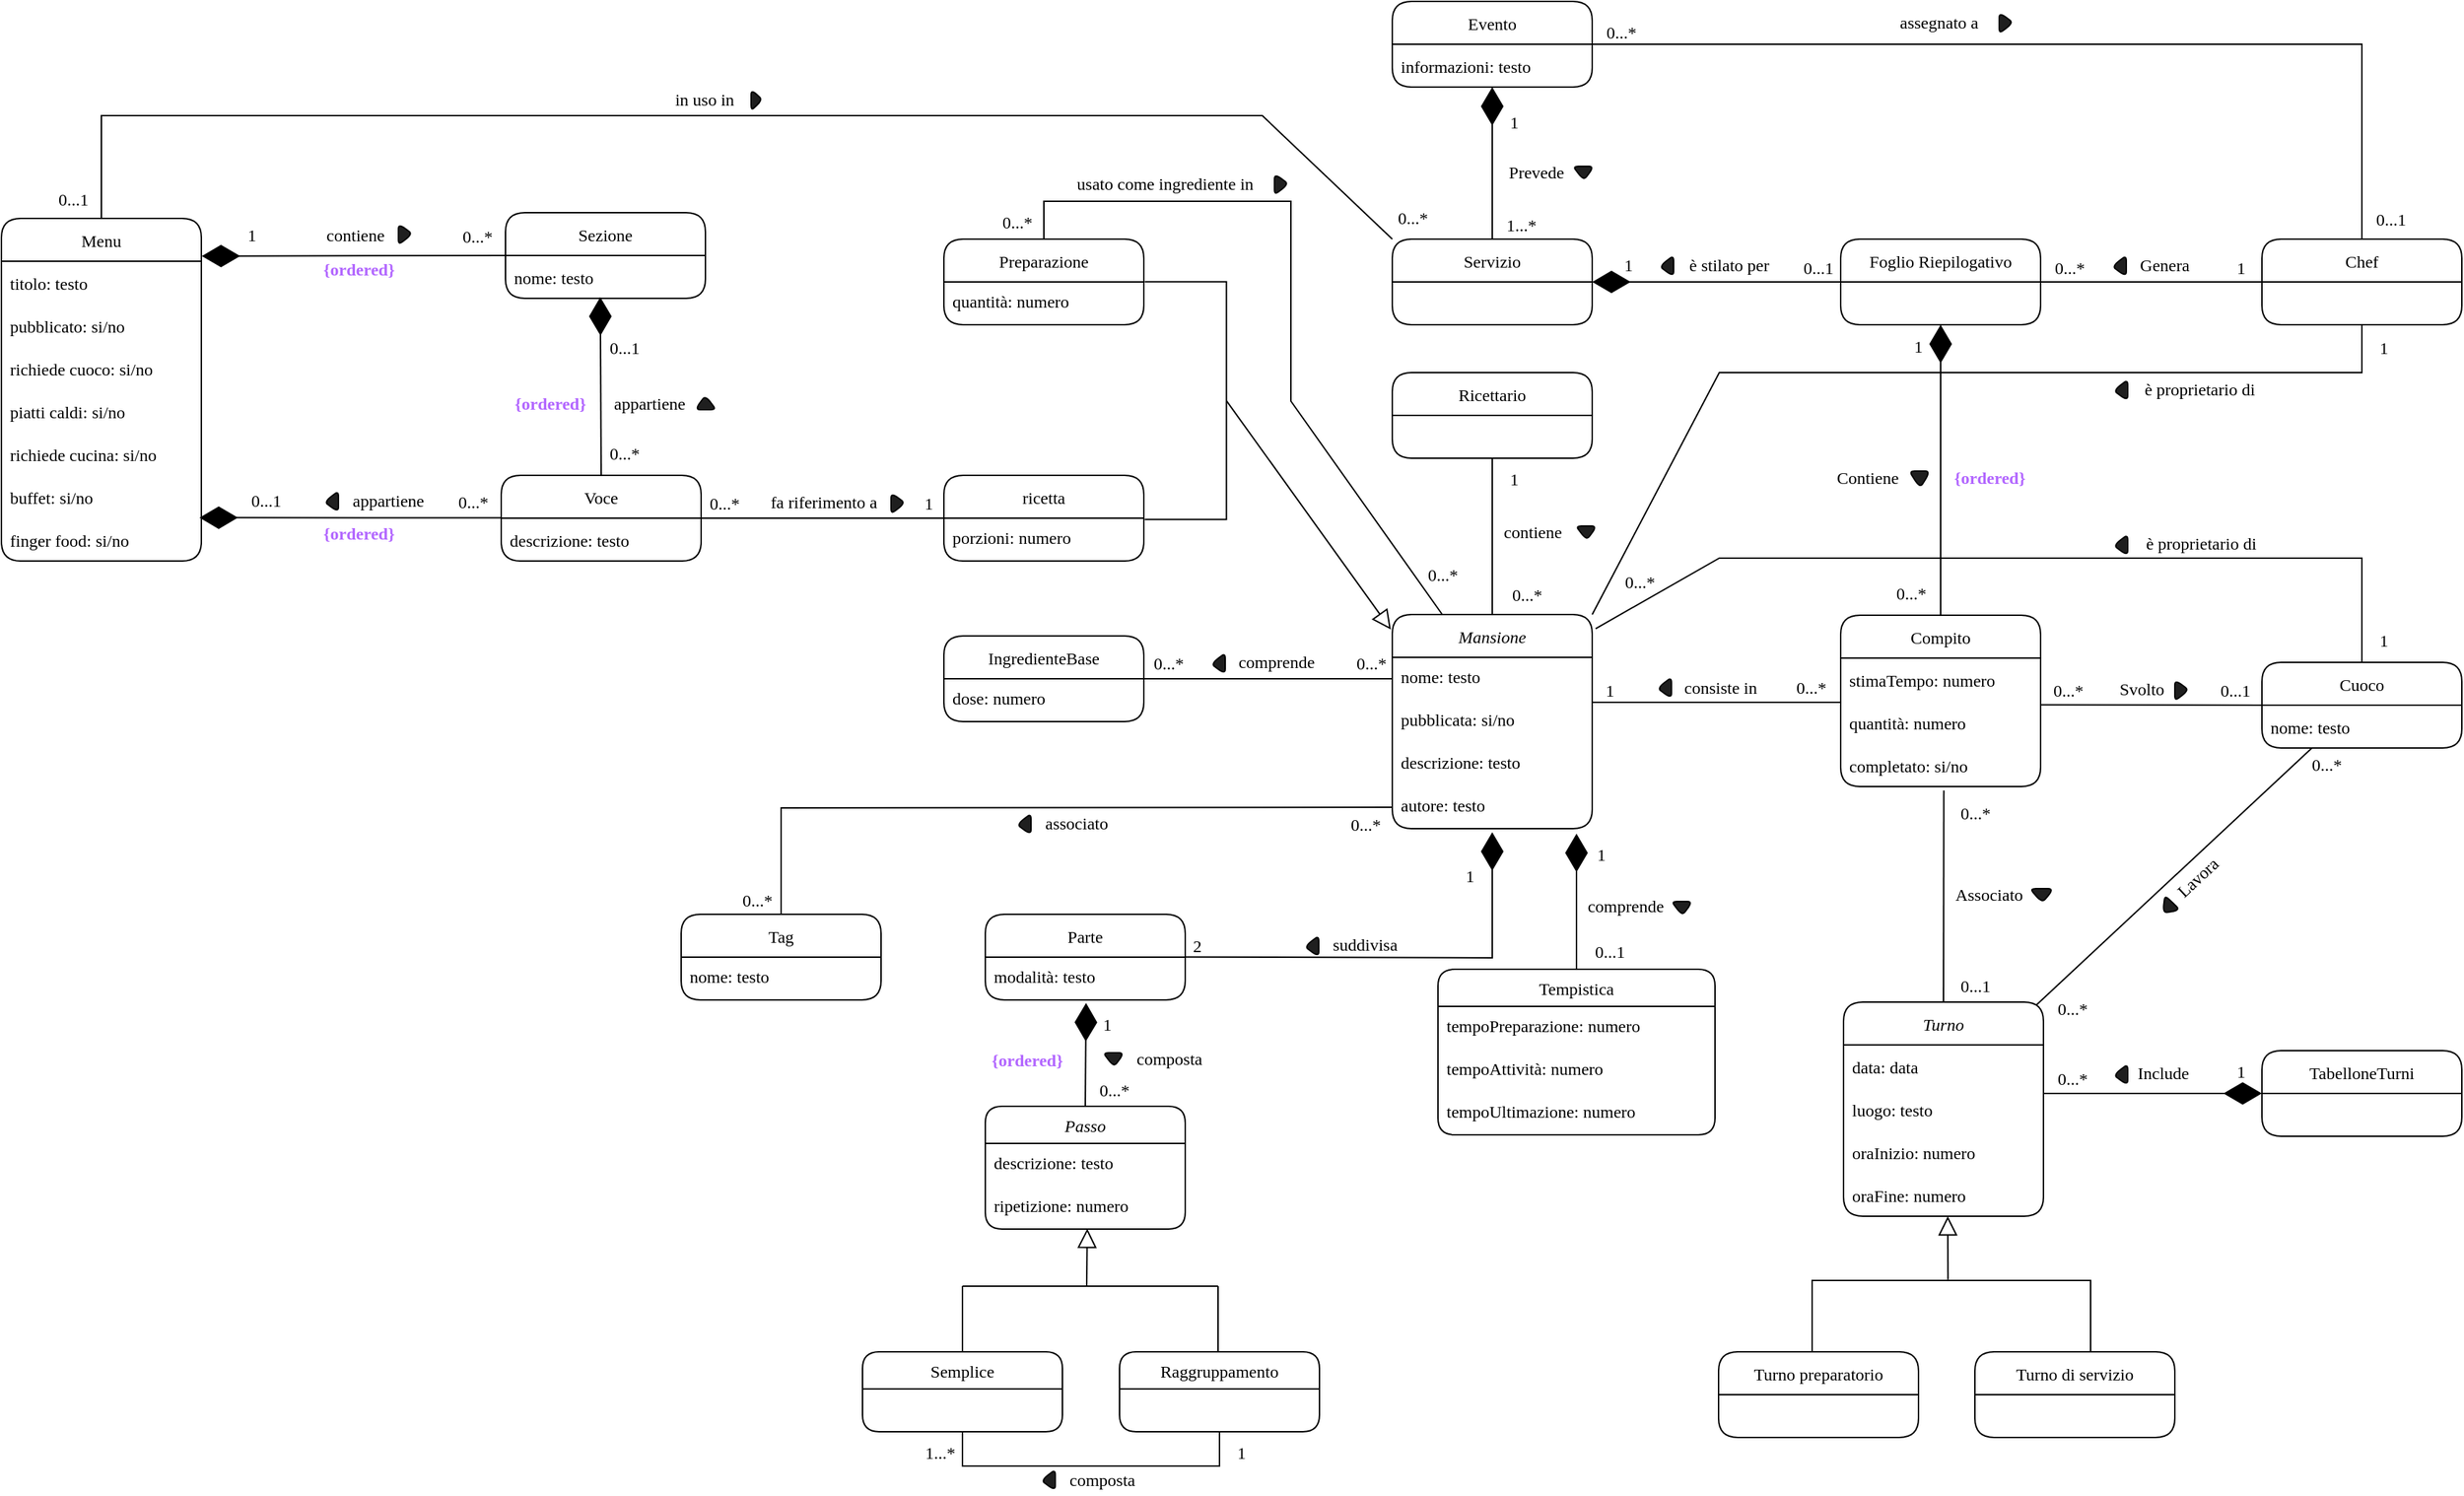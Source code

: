 <mxfile version="20.2.7" type="device" pages="4"><diagram id="ORBDbjCuqv7MBFkigenR" name="Completo"><mxGraphModel dx="3147" dy="1797" grid="1" gridSize="10" guides="1" tooltips="1" connect="1" arrows="1" fold="1" page="1" pageScale="1" pageWidth="827" pageHeight="1169" math="0" shadow="0"><root><mxCell id="0"/><mxCell id="1" parent="0"/><mxCell id="a3XfWSC_O97kd9ee9iSa-1" value="Foglio Riepilogativo" style="swimlane;fontStyle=0;childLayout=stackLayout;horizontal=1;startSize=30;horizontalStack=0;resizeParent=1;resizeParentMax=0;resizeLast=0;collapsible=1;marginBottom=0;rounded=1;fontFamily=SF UI Text;fontSize=12;" parent="1" vertex="1"><mxGeometry x="315" y="-93.5" width="140" height="60" as="geometry"/></mxCell><mxCell id="a3XfWSC_O97kd9ee9iSa-2" value="Servizio" style="swimlane;fontStyle=0;childLayout=stackLayout;horizontal=1;startSize=30;horizontalStack=0;resizeParent=1;resizeParentMax=0;resizeLast=0;collapsible=1;marginBottom=0;rounded=1;fontFamily=SF UI Text;fontSize=12;" parent="1" vertex="1"><mxGeometry x="1" y="-93.5" width="140" height="60" as="geometry"/></mxCell><mxCell id="a3XfWSC_O97kd9ee9iSa-3" value="TabelloneTurni" style="swimlane;fontStyle=0;childLayout=stackLayout;horizontal=1;startSize=30;horizontalStack=0;resizeParent=1;resizeParentMax=0;resizeLast=0;collapsible=1;marginBottom=0;rounded=1;fontFamily=SF UI Text;fontSize=12;" parent="1" vertex="1"><mxGeometry x="610" y="475" width="140" height="60" as="geometry"/></mxCell><mxCell id="a3XfWSC_O97kd9ee9iSa-4" value="Compito" style="swimlane;fontStyle=0;childLayout=stackLayout;horizontal=1;startSize=30;horizontalStack=0;resizeParent=1;resizeParentMax=0;resizeLast=0;collapsible=1;marginBottom=0;rounded=1;fontFamily=SF UI Text;fontSize=12;" parent="1" vertex="1"><mxGeometry x="315" y="170" width="140" height="120" as="geometry"><mxRectangle x="315" y="170" width="90" height="30" as="alternateBounds"/></mxGeometry></mxCell><mxCell id="a3XfWSC_O97kd9ee9iSa-5" value="stimaTempo: numero" style="text;strokeColor=none;fillColor=none;align=left;verticalAlign=middle;spacingLeft=4;spacingRight=4;overflow=hidden;points=[[0,0.5],[1,0.5]];portConstraint=eastwest;rotatable=0;fontFamily=SF UI Text;fontSize=12;" parent="a3XfWSC_O97kd9ee9iSa-4" vertex="1"><mxGeometry y="30" width="140" height="30" as="geometry"/></mxCell><mxCell id="a3XfWSC_O97kd9ee9iSa-6" value="quantità: numero" style="text;strokeColor=none;fillColor=none;align=left;verticalAlign=middle;spacingLeft=4;spacingRight=4;overflow=hidden;points=[[0,0.5],[1,0.5]];portConstraint=eastwest;rotatable=0;fontFamily=SF UI Text;fontSize=12;" parent="a3XfWSC_O97kd9ee9iSa-4" vertex="1"><mxGeometry y="60" width="140" height="30" as="geometry"/></mxCell><mxCell id="a3XfWSC_O97kd9ee9iSa-7" value="completato: si/no" style="text;strokeColor=none;fillColor=none;align=left;verticalAlign=middle;spacingLeft=4;spacingRight=4;overflow=hidden;points=[[0,0.5],[1,0.5]];portConstraint=eastwest;rotatable=0;fontFamily=SF UI Text;fontSize=12;" parent="a3XfWSC_O97kd9ee9iSa-4" vertex="1"><mxGeometry y="90" width="140" height="30" as="geometry"/></mxCell><mxCell id="a3XfWSC_O97kd9ee9iSa-8" value="Turno" style="swimlane;fontStyle=2;childLayout=stackLayout;horizontal=1;startSize=30;horizontalStack=0;resizeParent=1;resizeParentMax=0;resizeLast=0;collapsible=1;marginBottom=0;rounded=1;fontFamily=SF UI Text;fontSize=12;" parent="1" vertex="1"><mxGeometry x="317" y="441" width="140" height="150" as="geometry"/></mxCell><mxCell id="a3XfWSC_O97kd9ee9iSa-9" value="data: data" style="text;strokeColor=none;fillColor=none;align=left;verticalAlign=middle;spacingLeft=4;spacingRight=4;overflow=hidden;points=[[0,0.5],[1,0.5]];portConstraint=eastwest;rotatable=0;fontFamily=SF UI Text;fontSize=12;" parent="a3XfWSC_O97kd9ee9iSa-8" vertex="1"><mxGeometry y="30" width="140" height="30" as="geometry"/></mxCell><mxCell id="a3XfWSC_O97kd9ee9iSa-10" value="luogo: testo" style="text;strokeColor=none;fillColor=none;align=left;verticalAlign=middle;spacingLeft=4;spacingRight=4;overflow=hidden;points=[[0,0.5],[1,0.5]];portConstraint=eastwest;rotatable=0;fontFamily=SF UI Text;fontSize=12;" parent="a3XfWSC_O97kd9ee9iSa-8" vertex="1"><mxGeometry y="60" width="140" height="30" as="geometry"/></mxCell><mxCell id="a3XfWSC_O97kd9ee9iSa-11" value="oraInizio: numero" style="text;strokeColor=none;fillColor=none;align=left;verticalAlign=middle;spacingLeft=4;spacingRight=4;overflow=hidden;points=[[0,0.5],[1,0.5]];portConstraint=eastwest;rotatable=0;fontFamily=SF UI Text;fontSize=12;" parent="a3XfWSC_O97kd9ee9iSa-8" vertex="1"><mxGeometry y="90" width="140" height="30" as="geometry"/></mxCell><mxCell id="2mwpU9787lOzle9k2-NP-1" value="oraFine: numero" style="text;strokeColor=none;fillColor=none;align=left;verticalAlign=middle;spacingLeft=4;spacingRight=4;overflow=hidden;points=[[0,0.5],[1,0.5]];portConstraint=eastwest;rotatable=0;fontFamily=SF UI Text;fontSize=12;" parent="a3XfWSC_O97kd9ee9iSa-8" vertex="1"><mxGeometry y="120" width="140" height="30" as="geometry"/></mxCell><mxCell id="a3XfWSC_O97kd9ee9iSa-12" value="Cuoco" style="swimlane;fontStyle=0;childLayout=stackLayout;horizontal=1;startSize=30;horizontalStack=0;resizeParent=1;resizeParentMax=0;resizeLast=0;collapsible=1;marginBottom=0;rounded=1;fontFamily=SF UI Text;fontSize=12;" parent="1" vertex="1"><mxGeometry x="610" y="203" width="140" height="60" as="geometry"/></mxCell><mxCell id="rypB6Z7ULKtweU0Kav-h-27" value="nome: testo" style="text;strokeColor=none;fillColor=none;align=left;verticalAlign=middle;spacingLeft=4;spacingRight=4;overflow=hidden;points=[[0,0.5],[1,0.5]];portConstraint=eastwest;rotatable=0;fontFamily=SF UI Text;fontSize=12;" parent="a3XfWSC_O97kd9ee9iSa-12" vertex="1"><mxGeometry y="30" width="140" height="30" as="geometry"/></mxCell><mxCell id="a3XfWSC_O97kd9ee9iSa-14" value="1" style="text;html=1;align=center;verticalAlign=middle;resizable=0;points=[];autosize=1;strokeColor=none;fillColor=none;fontFamily=SF UI Text;fontSize=12;" parent="1" vertex="1"><mxGeometry x="151" y="-90" width="30" height="30" as="geometry"/></mxCell><mxCell id="a3XfWSC_O97kd9ee9iSa-15" value="0...1" style="text;html=1;align=center;verticalAlign=middle;resizable=0;points=[];autosize=1;strokeColor=none;fillColor=none;fontFamily=SF UI Text;fontSize=12;" parent="1" vertex="1"><mxGeometry x="273.5" y="-88.5" width="50" height="30" as="geometry"/></mxCell><mxCell id="a3XfWSC_O97kd9ee9iSa-16" value="è stilato per" style="text;html=1;strokeColor=none;fillColor=none;align=center;verticalAlign=middle;whiteSpace=wrap;rounded=0;fontFamily=SF UI Text;fontSize=12;" parent="1" vertex="1"><mxGeometry x="202" y="-90.5" width="70" height="30" as="geometry"/></mxCell><mxCell id="a3XfWSC_O97kd9ee9iSa-17" value="Chef" style="swimlane;fontStyle=0;childLayout=stackLayout;horizontal=1;startSize=30;horizontalStack=0;resizeParent=1;resizeParentMax=0;resizeLast=0;collapsible=1;marginBottom=0;rounded=1;fontFamily=SF UI Text;fontSize=12;" parent="1" vertex="1"><mxGeometry x="610" y="-93.5" width="140" height="60" as="geometry"/></mxCell><mxCell id="a3XfWSC_O97kd9ee9iSa-18" value="" style="endArrow=none;html=1;rounded=0;entryX=0;entryY=0.5;entryDx=0;entryDy=0;exitX=1;exitY=0.5;exitDx=0;exitDy=0;fontFamily=SF UI Text;fontSize=12;" parent="1" source="a3XfWSC_O97kd9ee9iSa-1" target="a3XfWSC_O97kd9ee9iSa-17" edge="1"><mxGeometry width="50" height="50" relative="1" as="geometry"><mxPoint x="500" y="-3.5" as="sourcePoint"/><mxPoint x="550" y="-53.5" as="targetPoint"/></mxGeometry></mxCell><mxCell id="a3XfWSC_O97kd9ee9iSa-19" value="" style="endArrow=none;html=1;rounded=0;entryX=0;entryY=0.5;entryDx=0;entryDy=0;exitX=0.997;exitY=0.057;exitDx=0;exitDy=0;fontFamily=SF UI Text;exitPerimeter=0;fontSize=12;" parent="1" edge="1"><mxGeometry width="50" height="50" relative="1" as="geometry"><mxPoint x="454.58" y="232.71" as="sourcePoint"/><mxPoint x="610.0" y="233" as="targetPoint"/></mxGeometry></mxCell><mxCell id="a3XfWSC_O97kd9ee9iSa-21" value="0...*" style="text;html=1;align=center;verticalAlign=middle;resizable=0;points=[];autosize=1;strokeColor=none;fillColor=none;fontFamily=SF UI Text;fontSize=12;" parent="1" vertex="1"><mxGeometry x="450" y="-88.5" width="50" height="30" as="geometry"/></mxCell><mxCell id="a3XfWSC_O97kd9ee9iSa-22" value="1" style="text;html=1;align=center;verticalAlign=middle;resizable=0;points=[];autosize=1;strokeColor=none;fillColor=none;fontFamily=SF UI Text;fontSize=12;" parent="1" vertex="1"><mxGeometry x="580" y="-88.5" width="30" height="30" as="geometry"/></mxCell><mxCell id="a3XfWSC_O97kd9ee9iSa-23" value="Genera" style="text;html=1;strokeColor=none;fillColor=none;align=center;verticalAlign=middle;whiteSpace=wrap;rounded=0;fontFamily=SF UI Text;fontSize=12;" parent="1" vertex="1"><mxGeometry x="512" y="-90.5" width="60" height="30" as="geometry"/></mxCell><mxCell id="a3XfWSC_O97kd9ee9iSa-24" value="" style="triangle;whiteSpace=wrap;html=1;rounded=1;fillColor=#1F1F1F;rotation=-180;fontFamily=SF UI Text;fontSize=12;" parent="1" vertex="1"><mxGeometry x="505" y="-82" width="10" height="15" as="geometry"/></mxCell><mxCell id="a3XfWSC_O97kd9ee9iSa-29" value="0...*" style="text;html=1;align=center;verticalAlign=middle;resizable=0;points=[];autosize=1;strokeColor=none;fillColor=none;fontFamily=SF UI Text;fontSize=12;" parent="1" vertex="1"><mxGeometry x="449" y="207.5" width="50" height="30" as="geometry"/></mxCell><mxCell id="a3XfWSC_O97kd9ee9iSa-31" value="Svolto" style="text;html=1;strokeColor=none;fillColor=none;align=center;verticalAlign=middle;whiteSpace=wrap;rounded=0;fontFamily=SF UI Text;fontSize=12;" parent="1" vertex="1"><mxGeometry x="496" y="206.5" width="60" height="30" as="geometry"/></mxCell><mxCell id="a3XfWSC_O97kd9ee9iSa-32" value="0...1" style="text;html=1;align=center;verticalAlign=middle;resizable=0;points=[];autosize=1;strokeColor=none;fillColor=none;fontFamily=SF UI Text;fontSize=12;" parent="1" vertex="1"><mxGeometry x="566" y="207.5" width="50" height="30" as="geometry"/></mxCell><mxCell id="a3XfWSC_O97kd9ee9iSa-33" value="Associato" style="text;html=1;strokeColor=none;fillColor=none;align=center;verticalAlign=middle;whiteSpace=wrap;rounded=0;fontFamily=SF UI Text;fontSize=12;" parent="1" vertex="1"><mxGeometry x="389" y="350.5" width="60" height="30" as="geometry"/></mxCell><mxCell id="a3XfWSC_O97kd9ee9iSa-34" value="0...1" style="text;html=1;align=center;verticalAlign=middle;resizable=0;points=[];autosize=1;strokeColor=none;fillColor=none;fontFamily=SF UI Text;fontSize=12;" parent="1" vertex="1"><mxGeometry x="384" y="415" width="50" height="30" as="geometry"/></mxCell><mxCell id="a3XfWSC_O97kd9ee9iSa-35" value="0...*" style="text;html=1;align=center;verticalAlign=middle;resizable=0;points=[];autosize=1;strokeColor=none;fillColor=none;fontFamily=SF UI Text;fontSize=12;" parent="1" vertex="1"><mxGeometry x="384" y="293.5" width="50" height="30" as="geometry"/></mxCell><mxCell id="a3XfWSC_O97kd9ee9iSa-36" value="Contiene" style="text;html=1;strokeColor=none;fillColor=none;align=center;verticalAlign=middle;whiteSpace=wrap;rounded=0;fontFamily=SF UI Text;fontSize=12;" parent="1" vertex="1"><mxGeometry x="303.5" y="59" width="60" height="30" as="geometry"/></mxCell><mxCell id="a3XfWSC_O97kd9ee9iSa-37" value="" style="triangle;whiteSpace=wrap;html=1;rounded=1;fillColor=#1F1F1F;rotation=90;fontFamily=SF UI Text;fontSize=12;" parent="1" vertex="1"><mxGeometry x="364.5" y="67.5" width="12" height="15" as="geometry"/></mxCell><mxCell id="a3XfWSC_O97kd9ee9iSa-38" value="" style="endArrow=none;html=1;rounded=0;exitX=0.5;exitY=0;exitDx=0;exitDy=0;entryX=0.516;entryY=1.091;entryDx=0;entryDy=0;entryPerimeter=0;fontFamily=SF UI Text;fontSize=12;" parent="1" source="a3XfWSC_O97kd9ee9iSa-8" target="a3XfWSC_O97kd9ee9iSa-7" edge="1"><mxGeometry width="50" height="50" relative="1" as="geometry"><mxPoint x="390" y="370" as="sourcePoint"/><mxPoint x="387" y="290" as="targetPoint"/></mxGeometry></mxCell><mxCell id="a3XfWSC_O97kd9ee9iSa-39" value="" style="triangle;whiteSpace=wrap;html=1;rounded=1;fillColor=#1F1F1F;rotation=90;fontFamily=SF UI Text;fontSize=12;" parent="1" vertex="1"><mxGeometry x="451" y="358" width="10" height="17" as="geometry"/></mxCell><mxCell id="a3XfWSC_O97kd9ee9iSa-40" value="" style="endArrow=none;html=1;rounded=0;entryX=0.25;entryY=1;entryDx=0;entryDy=0;exitX=0.964;exitY=0.014;exitDx=0;exitDy=0;exitPerimeter=0;fontFamily=SF UI Text;fontSize=12;" parent="1" source="a3XfWSC_O97kd9ee9iSa-8" target="a3XfWSC_O97kd9ee9iSa-12" edge="1"><mxGeometry width="50" height="50" relative="1" as="geometry"><mxPoint x="590" y="330" as="sourcePoint"/><mxPoint x="640" y="280" as="targetPoint"/></mxGeometry></mxCell><mxCell id="a3XfWSC_O97kd9ee9iSa-41" value="Include" style="text;html=1;strokeColor=none;fillColor=none;align=center;verticalAlign=middle;whiteSpace=wrap;rounded=0;fontFamily=SF UI Text;fontSize=12;" parent="1" vertex="1"><mxGeometry x="511" y="476" width="60" height="30" as="geometry"/></mxCell><mxCell id="a3XfWSC_O97kd9ee9iSa-42" value="" style="triangle;whiteSpace=wrap;html=1;rounded=1;fillColor=#1F1F1F;rotation=-180;fontFamily=SF UI Text;fontSize=12;" parent="1" vertex="1"><mxGeometry x="506" y="484.5" width="10" height="15" as="geometry"/></mxCell><mxCell id="a3XfWSC_O97kd9ee9iSa-43" value="0...*" style="text;html=1;align=center;verticalAlign=middle;resizable=0;points=[];autosize=1;strokeColor=none;fillColor=none;fontFamily=SF UI Text;fontSize=12;" parent="1" vertex="1"><mxGeometry x="452" y="480" width="50" height="30" as="geometry"/></mxCell><mxCell id="a3XfWSC_O97kd9ee9iSa-44" value="1" style="text;html=1;align=center;verticalAlign=middle;resizable=0;points=[];autosize=1;strokeColor=none;fillColor=none;fontFamily=SF UI Text;fontSize=12;" parent="1" vertex="1"><mxGeometry x="580" y="475" width="30" height="30" as="geometry"/></mxCell><mxCell id="a3XfWSC_O97kd9ee9iSa-45" value="Lavora" style="text;html=1;strokeColor=none;fillColor=none;align=center;verticalAlign=middle;whiteSpace=wrap;rounded=0;rotation=317;fontFamily=SF UI Text;fontSize=12;" parent="1" vertex="1"><mxGeometry x="535" y="338.5" width="60" height="30" as="geometry"/></mxCell><mxCell id="a3XfWSC_O97kd9ee9iSa-46" value="" style="triangle;whiteSpace=wrap;html=1;rounded=1;fillColor=#1F1F1F;rotation=134;fontFamily=SF UI Text;fontSize=12;" parent="1" vertex="1"><mxGeometry x="539" y="367.5" width="10" height="15" as="geometry"/></mxCell><mxCell id="a3XfWSC_O97kd9ee9iSa-47" value="0...*" style="text;html=1;align=center;verticalAlign=middle;resizable=0;points=[];autosize=1;strokeColor=none;fillColor=none;fontFamily=SF UI Text;fontSize=12;" parent="1" vertex="1"><mxGeometry x="452" y="431" width="50" height="30" as="geometry"/></mxCell><mxCell id="a3XfWSC_O97kd9ee9iSa-48" value="0...*" style="text;html=1;align=center;verticalAlign=middle;resizable=0;points=[];autosize=1;strokeColor=none;fillColor=none;fontFamily=SF UI Text;fontSize=12;" parent="1" vertex="1"><mxGeometry x="630" y="260" width="50" height="30" as="geometry"/></mxCell><mxCell id="a3XfWSC_O97kd9ee9iSa-49" value="Evento" style="swimlane;fontStyle=0;childLayout=stackLayout;horizontal=1;startSize=30;horizontalStack=0;resizeParent=1;resizeParentMax=0;resizeLast=0;collapsible=1;marginBottom=0;rounded=1;fontFamily=SF UI Text;fontSize=12;" parent="1" vertex="1"><mxGeometry x="1" y="-260" width="140" height="60" as="geometry"/></mxCell><mxCell id="a3XfWSC_O97kd9ee9iSa-50" value="informazioni: testo" style="text;strokeColor=none;fillColor=none;align=left;verticalAlign=middle;spacingLeft=4;spacingRight=4;overflow=hidden;points=[[0,0.5],[1,0.5]];portConstraint=eastwest;rotatable=0;fontFamily=SF UI Text;fontSize=12;" parent="a3XfWSC_O97kd9ee9iSa-49" vertex="1"><mxGeometry y="30" width="140" height="30" as="geometry"/></mxCell><mxCell id="a3XfWSC_O97kd9ee9iSa-51" value="" style="endArrow=diamondThin;endFill=1;endSize=24;html=1;rounded=0;exitX=0.5;exitY=0;exitDx=0;exitDy=0;fontFamily=SF UI Text;fontSize=12;" parent="1" source="a3XfWSC_O97kd9ee9iSa-2" target="a3XfWSC_O97kd9ee9iSa-50" edge="1"><mxGeometry width="160" relative="1" as="geometry"><mxPoint x="171" y="-163.5" as="sourcePoint"/><mxPoint x="331" y="-163.5" as="targetPoint"/></mxGeometry></mxCell><mxCell id="a3XfWSC_O97kd9ee9iSa-52" value="Prevede" style="text;html=1;strokeColor=none;fillColor=none;align=center;verticalAlign=middle;whiteSpace=wrap;rounded=0;fontFamily=SF UI Text;fontSize=12;" parent="1" vertex="1"><mxGeometry x="72" y="-150" width="60" height="20" as="geometry"/></mxCell><mxCell id="a3XfWSC_O97kd9ee9iSa-53" value="" style="triangle;whiteSpace=wrap;html=1;rounded=1;fillColor=#1F1F1F;rotation=90;fontFamily=SF UI Text;fontSize=12;" parent="1" vertex="1"><mxGeometry x="130" y="-147" width="10" height="15" as="geometry"/></mxCell><mxCell id="a3XfWSC_O97kd9ee9iSa-54" value="1...*" style="text;html=1;align=center;verticalAlign=middle;resizable=0;points=[];autosize=1;strokeColor=none;fillColor=none;fontFamily=SF UI Text;fontSize=12;" parent="1" vertex="1"><mxGeometry x="71" y="-118.5" width="40" height="30" as="geometry"/></mxCell><mxCell id="a3XfWSC_O97kd9ee9iSa-55" value="1" style="text;html=1;align=center;verticalAlign=middle;resizable=0;points=[];autosize=1;strokeColor=none;fillColor=none;fontFamily=SF UI Text;fontSize=12;" parent="1" vertex="1"><mxGeometry x="354" y="-33.5" width="30" height="30" as="geometry"/></mxCell><mxCell id="a3XfWSC_O97kd9ee9iSa-56" value="0...*" style="text;html=1;align=center;verticalAlign=middle;resizable=0;points=[];autosize=1;strokeColor=none;fillColor=none;fontFamily=SF UI Text;fontSize=12;" parent="1" vertex="1"><mxGeometry x="339" y="140" width="50" height="30" as="geometry"/></mxCell><mxCell id="a3XfWSC_O97kd9ee9iSa-57" value="1" style="text;html=1;align=center;verticalAlign=middle;resizable=0;points=[];autosize=1;strokeColor=none;fillColor=none;fontFamily=SF UI Text;fontSize=12;" parent="1" vertex="1"><mxGeometry x="71" y="-190" width="30" height="30" as="geometry"/></mxCell><mxCell id="a3XfWSC_O97kd9ee9iSa-58" value="Turno preparatorio" style="swimlane;fontStyle=0;childLayout=stackLayout;horizontal=1;startSize=30;horizontalStack=0;resizeParent=1;resizeParentMax=0;resizeLast=0;collapsible=1;marginBottom=0;rounded=1;fontFamily=SF UI Text;fontSize=12;" parent="1" vertex="1"><mxGeometry x="229.5" y="686" width="140" height="60" as="geometry"/></mxCell><mxCell id="a3XfWSC_O97kd9ee9iSa-59" value="Turno di servizio" style="swimlane;fontStyle=0;childLayout=stackLayout;horizontal=1;startSize=30;horizontalStack=0;resizeParent=1;resizeParentMax=0;resizeLast=0;collapsible=1;marginBottom=0;rounded=1;fontFamily=SF UI Text;fontSize=12;" parent="1" vertex="1"><mxGeometry x="409" y="686" width="140" height="60" as="geometry"/></mxCell><mxCell id="a3XfWSC_O97kd9ee9iSa-64" value="ricetta" style="swimlane;fontStyle=0;childLayout=stackLayout;horizontal=1;startSize=30;horizontalStack=0;resizeParent=1;resizeParentMax=0;resizeLast=0;collapsible=1;marginBottom=0;rounded=1;fontFamily=SF UI Text;fontSize=12;" parent="1" vertex="1"><mxGeometry x="-313" y="72" width="140" height="60" as="geometry"/></mxCell><mxCell id="tBK62l4yevkopSe-MZKe-10" value="porzioni: numero" style="text;strokeColor=none;fillColor=none;spacingLeft=4;spacingRight=4;overflow=hidden;rotatable=0;points=[[0,0.5],[1,0.5]];portConstraint=eastwest;fontSize=12;fontFamily=SF UI Text;" parent="a3XfWSC_O97kd9ee9iSa-64" vertex="1"><mxGeometry y="30" width="140" height="30" as="geometry"/></mxCell><mxCell id="a3XfWSC_O97kd9ee9iSa-65" value="Preparazione" style="swimlane;fontStyle=0;childLayout=stackLayout;horizontal=1;startSize=30;horizontalStack=0;resizeParent=1;resizeParentMax=0;resizeLast=0;collapsible=1;marginBottom=0;rounded=1;fontFamily=SF UI Text;fontSize=12;" parent="1" vertex="1"><mxGeometry x="-313" y="-93.5" width="140" height="60" as="geometry"/></mxCell><mxCell id="tBK62l4yevkopSe-MZKe-9" value="quantità: numero" style="text;strokeColor=none;fillColor=none;spacingLeft=4;spacingRight=4;overflow=hidden;rotatable=0;points=[[0,0.5],[1,0.5]];portConstraint=eastwest;fontSize=12;fontFamily=SF UI Text;" parent="a3XfWSC_O97kd9ee9iSa-65" vertex="1"><mxGeometry y="30" width="140" height="30" as="geometry"/></mxCell><mxCell id="a3XfWSC_O97kd9ee9iSa-69" value="" style="endArrow=block;html=1;rounded=0;endFill=0;strokeWidth=1;jumpSize=6;shadow=0;sketch=0;endSize=11;fontFamily=SF UI Text;fontSize=12;exitX=0.5;exitY=1;exitDx=0;exitDy=0;" parent="1" source="m3kvn6J0eAeG1_tvMPIS-6" edge="1"><mxGeometry width="50" height="50" relative="1" as="geometry"><mxPoint x="-120" as="sourcePoint"/><mxPoint y="180" as="targetPoint"/></mxGeometry></mxCell><mxCell id="a3XfWSC_O97kd9ee9iSa-70" value="Mansione" style="swimlane;fontStyle=2;childLayout=stackLayout;horizontal=1;startSize=30;horizontalStack=0;resizeParent=1;resizeParentMax=0;resizeLast=0;collapsible=1;marginBottom=0;rounded=1;fontFamily=SF UI Text;fontSize=12;" parent="1" vertex="1"><mxGeometry x="1" y="169.5" width="140" height="150" as="geometry"><mxRectangle x="1" y="202" width="90" height="30" as="alternateBounds"/></mxGeometry></mxCell><mxCell id="tBK62l4yevkopSe-MZKe-1" value="nome: testo" style="text;strokeColor=none;fillColor=none;spacingLeft=4;spacingRight=4;overflow=hidden;rotatable=0;points=[[0,0.5],[1,0.5]];portConstraint=eastwest;fontSize=12;fontFamily=SF UI Text;" parent="a3XfWSC_O97kd9ee9iSa-70" vertex="1"><mxGeometry y="30" width="140" height="30" as="geometry"/></mxCell><mxCell id="tBK62l4yevkopSe-MZKe-7" value="pubblicata: si/no" style="text;strokeColor=none;fillColor=none;spacingLeft=4;spacingRight=4;overflow=hidden;rotatable=0;points=[[0,0.5],[1,0.5]];portConstraint=eastwest;fontSize=12;fontFamily=SF UI Text;" parent="a3XfWSC_O97kd9ee9iSa-70" vertex="1"><mxGeometry y="60" width="140" height="30" as="geometry"/></mxCell><mxCell id="tBK62l4yevkopSe-MZKe-3" value="descrizione: testo" style="text;strokeColor=none;fillColor=none;spacingLeft=4;spacingRight=4;overflow=hidden;rotatable=0;points=[[0,0.5],[1,0.5]];portConstraint=eastwest;fontSize=12;fontFamily=SF UI Text;" parent="a3XfWSC_O97kd9ee9iSa-70" vertex="1"><mxGeometry y="90" width="140" height="30" as="geometry"/></mxCell><mxCell id="tBK62l4yevkopSe-MZKe-2" value="autore: testo" style="text;strokeColor=none;fillColor=none;spacingLeft=4;spacingRight=4;overflow=hidden;rotatable=0;points=[[0,0.5],[1,0.5]];portConstraint=eastwest;fontSize=12;fontFamily=SF UI Text;" parent="a3XfWSC_O97kd9ee9iSa-70" vertex="1"><mxGeometry y="120" width="140" height="30" as="geometry"/></mxCell><mxCell id="a3XfWSC_O97kd9ee9iSa-71" value="" style="endArrow=none;html=1;rounded=0;shadow=0;sketch=0;fontFamily=SF UI Text;endSize=11;targetPerimeterSpacing=18;strokeWidth=1;jumpSize=6;exitX=1;exitY=0.05;exitDx=0;exitDy=0;exitPerimeter=0;fontSize=12;" parent="1" source="tBK62l4yevkopSe-MZKe-7" edge="1"><mxGeometry width="50" height="50" relative="1" as="geometry"><mxPoint x="150" y="260" as="sourcePoint"/><mxPoint x="315" y="231" as="targetPoint"/></mxGeometry></mxCell><mxCell id="a3XfWSC_O97kd9ee9iSa-72" value="1" style="text;html=1;align=center;verticalAlign=middle;resizable=0;points=[];autosize=1;strokeColor=none;fillColor=none;fontFamily=SF UI Text;fontSize=12;" parent="1" vertex="1"><mxGeometry x="138" y="207.5" width="30" height="30" as="geometry"/></mxCell><mxCell id="a3XfWSC_O97kd9ee9iSa-73" value="" style="triangle;whiteSpace=wrap;html=1;rounded=1;fillColor=#1F1F1F;rotation=-180;fontFamily=SF UI Text;fontSize=12;" parent="1" vertex="1"><mxGeometry x="186.5" y="213.5" width="10" height="15" as="geometry"/></mxCell><mxCell id="a3XfWSC_O97kd9ee9iSa-74" value="consiste in" style="text;html=1;strokeColor=none;fillColor=none;align=center;verticalAlign=middle;whiteSpace=wrap;rounded=0;fontFamily=SF UI Text;fontSize=12;" parent="1" vertex="1"><mxGeometry x="196" y="206" width="70" height="30" as="geometry"/></mxCell><mxCell id="a3XfWSC_O97kd9ee9iSa-75" value="0...*" style="text;html=1;align=center;verticalAlign=middle;resizable=0;points=[];autosize=1;strokeColor=none;fillColor=none;fontFamily=SF UI Text;fontSize=12;" parent="1" vertex="1"><mxGeometry x="269" y="206" width="50" height="30" as="geometry"/></mxCell><mxCell id="a3XfWSC_O97kd9ee9iSa-81" value="" style="triangle;whiteSpace=wrap;html=1;rounded=1;fillColor=#1F1F1F;rotation=-180;fontFamily=SF UI Text;fontSize=12;" parent="1" vertex="1"><mxGeometry x="188" y="-82" width="10" height="15" as="geometry"/></mxCell><mxCell id="a3XfWSC_O97kd9ee9iSa-82" value="" style="endArrow=diamondThin;endFill=1;endSize=24;html=1;rounded=0;exitX=0.5;exitY=0;exitDx=0;exitDy=0;fontFamily=SF UI Text;entryX=0.5;entryY=1;entryDx=0;entryDy=0;fontSize=12;" parent="1" source="a3XfWSC_O97kd9ee9iSa-4" target="a3XfWSC_O97kd9ee9iSa-1" edge="1"><mxGeometry width="160" relative="1" as="geometry"><mxPoint x="389" y="126.5" as="sourcePoint"/><mxPoint x="389" y="20" as="targetPoint"/></mxGeometry></mxCell><mxCell id="a3XfWSC_O97kd9ee9iSa-83" value="" style="endArrow=diamondThin;endFill=1;endSize=24;html=1;rounded=0;exitX=1;exitY=0.5;exitDx=0;exitDy=0;fontFamily=SF UI Text;entryX=0;entryY=0.5;entryDx=0;entryDy=0;fontSize=12;" parent="1" target="a3XfWSC_O97kd9ee9iSa-3" edge="1"><mxGeometry width="160" relative="1" as="geometry"><mxPoint x="457" y="505" as="sourcePoint"/><mxPoint x="395" y="1.5" as="targetPoint"/></mxGeometry></mxCell><mxCell id="cAkrKdYyisuFUhnw4f7O-1" value="Menu" style="swimlane;fontStyle=0;childLayout=stackLayout;horizontal=1;startSize=30;horizontalStack=0;resizeParent=1;resizeParentMax=0;resizeLast=0;collapsible=1;marginBottom=0;rounded=1;fontFamily=SF UI Text;fontSize=12;" parent="1" vertex="1"><mxGeometry x="-973" y="-108" width="140" height="240" as="geometry"><mxRectangle x="-1005" y="-40" width="70" height="30" as="alternateBounds"/></mxGeometry></mxCell><mxCell id="cAkrKdYyisuFUhnw4f7O-2" value="titolo: testo" style="text;strokeColor=none;fillColor=none;align=left;verticalAlign=middle;spacingLeft=4;spacingRight=4;overflow=hidden;points=[[0,0.5],[1,0.5]];portConstraint=eastwest;rotatable=0;fontFamily=SF UI Text;fontSize=12;" parent="cAkrKdYyisuFUhnw4f7O-1" vertex="1"><mxGeometry y="30" width="140" height="30" as="geometry"/></mxCell><mxCell id="cAkrKdYyisuFUhnw4f7O-3" value="pubblicato: si/no" style="text;strokeColor=none;fillColor=none;align=left;verticalAlign=middle;spacingLeft=4;spacingRight=4;overflow=hidden;points=[[0,0.5],[1,0.5]];portConstraint=eastwest;rotatable=0;fontFamily=SF UI Text;fontSize=12;" parent="cAkrKdYyisuFUhnw4f7O-1" vertex="1"><mxGeometry y="60" width="140" height="30" as="geometry"/></mxCell><mxCell id="cAkrKdYyisuFUhnw4f7O-4" value="richiede cuoco: si/no" style="text;strokeColor=none;fillColor=none;align=left;verticalAlign=middle;spacingLeft=4;spacingRight=4;overflow=hidden;points=[[0,0.5],[1,0.5]];portConstraint=eastwest;rotatable=0;fontFamily=SF UI Text;fontSize=12;" parent="cAkrKdYyisuFUhnw4f7O-1" vertex="1"><mxGeometry y="90" width="140" height="30" as="geometry"/></mxCell><mxCell id="cAkrKdYyisuFUhnw4f7O-5" value="piatti caldi: si/no" style="text;strokeColor=none;fillColor=none;align=left;verticalAlign=middle;spacingLeft=4;spacingRight=4;overflow=hidden;points=[[0,0.5],[1,0.5]];portConstraint=eastwest;rotatable=0;fontFamily=SF UI Text;fontSize=12;" parent="cAkrKdYyisuFUhnw4f7O-1" vertex="1"><mxGeometry y="120" width="140" height="30" as="geometry"/></mxCell><mxCell id="cAkrKdYyisuFUhnw4f7O-6" value="richiede cucina: si/no" style="text;strokeColor=none;fillColor=none;align=left;verticalAlign=middle;spacingLeft=4;spacingRight=4;overflow=hidden;points=[[0,0.5],[1,0.5]];portConstraint=eastwest;rotatable=0;fontFamily=SF UI Text;fontSize=12;" parent="cAkrKdYyisuFUhnw4f7O-1" vertex="1"><mxGeometry y="150" width="140" height="30" as="geometry"/></mxCell><mxCell id="cAkrKdYyisuFUhnw4f7O-7" value="buffet: si/no" style="text;strokeColor=none;fillColor=none;align=left;verticalAlign=middle;spacingLeft=4;spacingRight=4;overflow=hidden;points=[[0,0.5],[1,0.5]];portConstraint=eastwest;rotatable=0;fontFamily=SF UI Text;fontSize=12;" parent="cAkrKdYyisuFUhnw4f7O-1" vertex="1"><mxGeometry y="180" width="140" height="30" as="geometry"/></mxCell><mxCell id="cAkrKdYyisuFUhnw4f7O-8" value="finger food: si/no" style="text;strokeColor=none;fillColor=none;align=left;verticalAlign=middle;spacingLeft=4;spacingRight=4;overflow=hidden;points=[[0,0.5],[1,0.5]];portConstraint=eastwest;rotatable=0;fontFamily=SF UI Text;fontSize=12;" parent="cAkrKdYyisuFUhnw4f7O-1" vertex="1"><mxGeometry y="210" width="140" height="30" as="geometry"/></mxCell><mxCell id="cAkrKdYyisuFUhnw4f7O-9" value="Voce" style="swimlane;fontStyle=0;childLayout=stackLayout;horizontal=1;startSize=30;horizontalStack=0;resizeParent=1;resizeParentMax=0;resizeLast=0;collapsible=1;marginBottom=0;rounded=1;fontFamily=SF UI Text;fontSize=12;" parent="1" vertex="1"><mxGeometry x="-623" y="72" width="140" height="60" as="geometry"/></mxCell><mxCell id="cAkrKdYyisuFUhnw4f7O-10" value="descrizione: testo" style="text;strokeColor=none;fillColor=none;align=left;verticalAlign=middle;spacingLeft=4;spacingRight=4;overflow=hidden;points=[[0,0.5],[1,0.5]];portConstraint=eastwest;rotatable=0;fontFamily=SF UI Text;fontSize=12;" parent="cAkrKdYyisuFUhnw4f7O-9" vertex="1"><mxGeometry y="30" width="140" height="30" as="geometry"/></mxCell><mxCell id="cAkrKdYyisuFUhnw4f7O-11" value="Sezione" style="swimlane;fontStyle=0;childLayout=stackLayout;horizontal=1;startSize=30;horizontalStack=0;resizeParent=1;resizeParentMax=0;resizeLast=0;collapsible=1;marginBottom=0;rounded=1;fontFamily=SF UI Text;fontSize=12;" parent="1" vertex="1"><mxGeometry x="-620" y="-112" width="140" height="60" as="geometry"/></mxCell><mxCell id="cAkrKdYyisuFUhnw4f7O-12" value="nome: testo" style="text;strokeColor=none;fillColor=none;align=left;verticalAlign=middle;spacingLeft=4;spacingRight=4;overflow=hidden;points=[[0,0.5],[1,0.5]];portConstraint=eastwest;rotatable=0;fontFamily=SF UI Text;fontSize=12;" parent="cAkrKdYyisuFUhnw4f7O-11" vertex="1"><mxGeometry y="30" width="140" height="30" as="geometry"/></mxCell><mxCell id="cAkrKdYyisuFUhnw4f7O-13" value="" style="endArrow=diamondThin;endFill=1;endSize=24;html=1;rounded=0;exitX=0;exitY=0.5;exitDx=0;exitDy=0;entryX=1.002;entryY=0.11;entryDx=0;entryDy=0;entryPerimeter=0;fontFamily=SF UI Text;fontSize=12;" parent="1" source="cAkrKdYyisuFUhnw4f7O-11" target="cAkrKdYyisuFUhnw4f7O-1" edge="1"><mxGeometry width="160" relative="1" as="geometry"><mxPoint x="-713" y="-18" as="sourcePoint"/><mxPoint x="-553" y="-18" as="targetPoint"/></mxGeometry></mxCell><mxCell id="cAkrKdYyisuFUhnw4f7O-14" value="" style="endArrow=diamondThin;endFill=1;endSize=24;html=1;rounded=0;exitX=0.5;exitY=0;exitDx=0;exitDy=0;entryX=0.474;entryY=0.971;entryDx=0;entryDy=0;entryPerimeter=0;fontFamily=SF UI Text;fontSize=12;" parent="1" source="cAkrKdYyisuFUhnw4f7O-9" target="cAkrKdYyisuFUhnw4f7O-12" edge="1"><mxGeometry width="160" relative="1" as="geometry"><mxPoint x="-607.28" y="-52.6" as="sourcePoint"/><mxPoint x="-797" y="-53" as="targetPoint"/></mxGeometry></mxCell><mxCell id="cAkrKdYyisuFUhnw4f7O-15" value="contiene" style="text;html=1;strokeColor=none;fillColor=none;align=center;verticalAlign=middle;whiteSpace=wrap;rounded=0;fontFamily=SF UI Text;fontSize=12;" parent="1" vertex="1"><mxGeometry x="-755" y="-111.5" width="60" height="30" as="geometry"/></mxCell><mxCell id="cAkrKdYyisuFUhnw4f7O-16" value="" style="triangle;whiteSpace=wrap;html=1;rounded=1;fillColor=#1F1F1F;fontFamily=SF UI Text;fontSize=12;" parent="1" vertex="1"><mxGeometry x="-695" y="-104.5" width="10" height="15" as="geometry"/></mxCell><mxCell id="cAkrKdYyisuFUhnw4f7O-17" value="1" style="text;html=1;align=center;verticalAlign=middle;resizable=0;points=[];autosize=1;strokeColor=none;fillColor=none;fontFamily=SF UI Text;fontSize=12;" parent="1" vertex="1"><mxGeometry x="-813" y="-111.5" width="30" height="30" as="geometry"/></mxCell><mxCell id="cAkrKdYyisuFUhnw4f7O-18" value="0...*" style="text;html=1;align=center;verticalAlign=middle;resizable=0;points=[];autosize=1;strokeColor=none;fillColor=none;fontFamily=SF UI Text;fontSize=12;" parent="1" vertex="1"><mxGeometry x="-665" y="-110" width="50" height="30" as="geometry"/></mxCell><mxCell id="cAkrKdYyisuFUhnw4f7O-19" value="" style="endArrow=diamondThin;endFill=1;endSize=24;html=1;rounded=0;exitX=-0.002;exitY=0.08;exitDx=0;exitDy=0;exitPerimeter=0;entryX=1.01;entryY=0.093;entryDx=0;entryDy=0;entryPerimeter=0;fontFamily=SF UI Text;fontSize=12;" parent="1" edge="1"><mxGeometry width="160" relative="1" as="geometry"><mxPoint x="-623" y="101.74" as="sourcePoint"/><mxPoint x="-834.32" y="101.66" as="targetPoint"/></mxGeometry></mxCell><mxCell id="cAkrKdYyisuFUhnw4f7O-20" value="appartiene" style="text;html=1;strokeColor=none;fillColor=none;align=center;verticalAlign=middle;whiteSpace=wrap;rounded=0;fontFamily=SF UI Text;fontSize=12;" parent="1" vertex="1"><mxGeometry x="-549" y="7" width="60" height="30" as="geometry"/></mxCell><mxCell id="cAkrKdYyisuFUhnw4f7O-21" value="" style="triangle;whiteSpace=wrap;html=1;rounded=1;fillColor=#1F1F1F;rotation=270;fontFamily=SF UI Text;fontSize=12;" parent="1" vertex="1"><mxGeometry x="-485" y="13.5" width="10" height="15" as="geometry"/></mxCell><mxCell id="cAkrKdYyisuFUhnw4f7O-22" value="0...1" style="text;html=1;align=center;verticalAlign=middle;resizable=0;points=[];autosize=1;strokeColor=none;fillColor=none;fontFamily=SF UI Text;fontSize=12;" parent="1" vertex="1"><mxGeometry x="-562" y="-32.5" width="50" height="30" as="geometry"/></mxCell><mxCell id="cAkrKdYyisuFUhnw4f7O-23" value="0...*" style="text;html=1;align=center;verticalAlign=middle;resizable=0;points=[];autosize=1;strokeColor=none;fillColor=none;fontFamily=SF UI Text;fontSize=12;" parent="1" vertex="1"><mxGeometry x="-562" y="42" width="50" height="30" as="geometry"/></mxCell><mxCell id="cAkrKdYyisuFUhnw4f7O-24" value="appartiene" style="text;html=1;strokeColor=none;fillColor=none;align=center;verticalAlign=middle;whiteSpace=wrap;rounded=0;fontFamily=SF UI Text;fontSize=12;" parent="1" vertex="1"><mxGeometry x="-732" y="75" width="60" height="30" as="geometry"/></mxCell><mxCell id="cAkrKdYyisuFUhnw4f7O-25" value="" style="triangle;whiteSpace=wrap;html=1;rounded=1;fillColor=#1F1F1F;rotation=-180;fontFamily=SF UI Text;fontSize=12;" parent="1" vertex="1"><mxGeometry x="-747" y="83" width="10" height="15" as="geometry"/></mxCell><mxCell id="cAkrKdYyisuFUhnw4f7O-26" value="0...1" style="text;html=1;align=center;verticalAlign=middle;resizable=0;points=[];autosize=1;strokeColor=none;fillColor=none;fontFamily=SF UI Text;fontSize=12;" parent="1" vertex="1"><mxGeometry x="-813" y="75" width="50" height="30" as="geometry"/></mxCell><mxCell id="cAkrKdYyisuFUhnw4f7O-27" value="0...*" style="text;html=1;align=center;verticalAlign=middle;resizable=0;points=[];autosize=1;strokeColor=none;fillColor=none;fontFamily=SF UI Text;fontSize=12;" parent="1" vertex="1"><mxGeometry x="-668" y="75.5" width="50" height="30" as="geometry"/></mxCell><mxCell id="cAkrKdYyisuFUhnw4f7O-30" value="" style="endArrow=none;html=1;rounded=0;exitX=0;exitY=0;exitDx=0;exitDy=0;entryX=0.5;entryY=0;entryDx=0;entryDy=0;fontFamily=SF UI Text;fontSize=12;" parent="1" source="a3XfWSC_O97kd9ee9iSa-2" target="cAkrKdYyisuFUhnw4f7O-1" edge="1"><mxGeometry width="50" height="50" relative="1" as="geometry"><mxPoint x="-955" y="300" as="sourcePoint"/><mxPoint x="-880" y="-60" as="targetPoint"/><Array as="points"><mxPoint x="-90" y="-180"/><mxPoint x="-903" y="-180"/></Array></mxGeometry></mxCell><mxCell id="cAkrKdYyisuFUhnw4f7O-31" value="in uso in" style="text;html=1;strokeColor=none;fillColor=none;align=center;verticalAlign=middle;whiteSpace=wrap;rounded=0;fontFamily=SF UI Text;fontSize=12;" parent="1" vertex="1"><mxGeometry x="-508" y="-206" width="55" height="30" as="geometry"/></mxCell><mxCell id="cAkrKdYyisuFUhnw4f7O-33" value="0...1" style="text;html=1;align=center;verticalAlign=middle;resizable=0;points=[];autosize=1;strokeColor=none;fillColor=none;fontFamily=SF UI Text;fontSize=12;" parent="1" vertex="1"><mxGeometry x="-948" y="-136.5" width="50" height="30" as="geometry"/></mxCell><mxCell id="cAkrKdYyisuFUhnw4f7O-34" value="0...*" style="text;html=1;align=center;verticalAlign=middle;resizable=0;points=[];autosize=1;strokeColor=none;fillColor=none;fontFamily=SF UI Text;fontSize=12;" parent="1" vertex="1"><mxGeometry x="-10" y="-123.5" width="50" height="30" as="geometry"/></mxCell><mxCell id="cAkrKdYyisuFUhnw4f7O-44" value="fa riferimento a" style="text;html=1;strokeColor=none;fillColor=none;align=center;verticalAlign=middle;whiteSpace=wrap;rounded=0;fontFamily=SF UI Text;fontSize=12;rotation=0;" parent="1" vertex="1"><mxGeometry x="-442" y="75.5" width="90" height="30" as="geometry"/></mxCell><mxCell id="cAkrKdYyisuFUhnw4f7O-46" value="0...*" style="text;html=1;align=center;verticalAlign=middle;resizable=0;points=[];autosize=1;strokeColor=none;fillColor=none;fontFamily=SF UI Text;fontSize=12;" parent="1" vertex="1"><mxGeometry x="-492" y="76.5" width="50" height="30" as="geometry"/></mxCell><mxCell id="cAkrKdYyisuFUhnw4f7O-47" value="1" style="text;html=1;align=center;verticalAlign=middle;resizable=0;points=[];autosize=1;strokeColor=none;fillColor=none;fontFamily=SF UI Text;fontSize=12;" parent="1" vertex="1"><mxGeometry x="-339.5" y="76.5" width="30" height="30" as="geometry"/></mxCell><mxCell id="cAkrKdYyisuFUhnw4f7O-48" value="Ricettario" style="swimlane;fontStyle=0;childLayout=stackLayout;horizontal=1;startSize=30;horizontalStack=0;resizeParent=1;resizeParentMax=0;resizeLast=0;collapsible=1;marginBottom=0;rounded=1;fontFamily=SF UI Text;fontSize=12;" parent="1" vertex="1"><mxGeometry x="1" width="140" height="60" as="geometry"/></mxCell><mxCell id="cAkrKdYyisuFUhnw4f7O-50" value="contiene" style="text;html=1;strokeColor=none;fillColor=none;align=center;verticalAlign=middle;whiteSpace=wrap;rounded=0;fontFamily=SF UI Text;fontSize=12;" parent="1" vertex="1"><mxGeometry x="62" y="96.5" width="75" height="30" as="geometry"/></mxCell><mxCell id="cAkrKdYyisuFUhnw4f7O-51" value="" style="triangle;whiteSpace=wrap;html=1;rounded=1;fillColor=#1F1F1F;rotation=90;fontFamily=SF UI Text;fontSize=12;" parent="1" vertex="1"><mxGeometry x="132" y="105" width="10" height="15" as="geometry"/></mxCell><mxCell id="cAkrKdYyisuFUhnw4f7O-52" value="0...*" style="text;html=1;align=center;verticalAlign=middle;resizable=0;points=[];autosize=1;strokeColor=none;fillColor=none;fontFamily=SF UI Text;fontSize=12;" parent="1" vertex="1"><mxGeometry x="70" y="140.5" width="50" height="30" as="geometry"/></mxCell><mxCell id="cAkrKdYyisuFUhnw4f7O-53" value="1" style="text;html=1;align=center;verticalAlign=middle;resizable=0;points=[];autosize=1;strokeColor=none;fillColor=none;fontFamily=SF UI Text;fontSize=12;" parent="1" vertex="1"><mxGeometry x="71" y="60" width="30" height="30" as="geometry"/></mxCell><mxCell id="cAkrKdYyisuFUhnw4f7O-56" value="" style="triangle;whiteSpace=wrap;html=1;rounded=1;fillColor=#1F1F1F;fontFamily=SF UI Text;fontSize=12;rotation=0;direction=east;" parent="1" vertex="1"><mxGeometry x="-350" y="84" width="10" height="15" as="geometry"/></mxCell><mxCell id="cAkrKdYyisuFUhnw4f7O-57" value="" style="triangle;whiteSpace=wrap;html=1;rounded=1;fillColor=#1F1F1F;fontFamily=SF UI Text;fontSize=12;" parent="1" vertex="1"><mxGeometry x="-448" y="-198.5" width="8" height="15" as="geometry"/></mxCell><mxCell id="cAkrKdYyisuFUhnw4f7O-58" value="{ordered}" style="text;html=1;align=center;verticalAlign=middle;resizable=0;points=[];autosize=1;strokeColor=none;fillColor=none;fontColor=#B266FF;fontStyle=1;fontFamily=SF UI Text;fontSize=12;" parent="1" vertex="1"><mxGeometry x="-763" y="98" width="80" height="30" as="geometry"/></mxCell><mxCell id="cAkrKdYyisuFUhnw4f7O-59" value="{ordered}" style="text;html=1;align=center;verticalAlign=middle;resizable=0;points=[];autosize=1;strokeColor=none;fillColor=none;fontColor=#B266FF;fontStyle=1;fontFamily=SF UI Text;fontSize=12;" parent="1" vertex="1"><mxGeometry x="-763" y="-87.5" width="80" height="30" as="geometry"/></mxCell><mxCell id="cAkrKdYyisuFUhnw4f7O-60" value="{ordered}" style="text;html=1;align=center;verticalAlign=middle;resizable=0;points=[];autosize=1;strokeColor=none;fillColor=none;fontColor=#B266FF;fontStyle=1;fontFamily=SF UI Text;fontSize=12;" parent="1" vertex="1"><mxGeometry x="-629" y="7" width="80" height="30" as="geometry"/></mxCell><mxCell id="cAkrKdYyisuFUhnw4f7O-61" value="{ordered}" style="text;html=1;align=center;verticalAlign=middle;resizable=0;points=[];autosize=1;strokeColor=none;fillColor=none;fontColor=#B266FF;fontStyle=1;fontFamily=SF UI Text;fontSize=12;" parent="1" vertex="1"><mxGeometry x="379" y="59" width="80" height="30" as="geometry"/></mxCell><mxCell id="gT1_7Q4GO6yl_Y49ytdK-5" value="" style="endArrow=none;html=1;rounded=0;fontColor=#B266FF;exitX=1;exitY=0.5;exitDx=0;exitDy=0;entryX=0.5;entryY=0;entryDx=0;entryDy=0;fontFamily=SF UI Text;fontSize=12;" parent="1" source="a3XfWSC_O97kd9ee9iSa-49" target="a3XfWSC_O97kd9ee9iSa-17" edge="1"><mxGeometry width="50" height="50" relative="1" as="geometry"><mxPoint x="270" y="-160" as="sourcePoint"/><mxPoint x="320" y="-210" as="targetPoint"/><Array as="points"><mxPoint x="680" y="-230"/></Array></mxGeometry></mxCell><mxCell id="gT1_7Q4GO6yl_Y49ytdK-6" value="0...1" style="text;html=1;align=center;verticalAlign=middle;resizable=0;points=[];autosize=1;strokeColor=none;fillColor=none;fontColor=default;fontFamily=SF UI Text;fontSize=12;" parent="1" vertex="1"><mxGeometry x="675" y="-122" width="50" height="30" as="geometry"/></mxCell><mxCell id="gT1_7Q4GO6yl_Y49ytdK-7" value="0...*" style="text;html=1;align=center;verticalAlign=middle;resizable=0;points=[];autosize=1;strokeColor=none;fillColor=none;fontColor=default;fontFamily=SF UI Text;fontSize=12;" parent="1" vertex="1"><mxGeometry x="136" y="-253.5" width="50" height="30" as="geometry"/></mxCell><mxCell id="gT1_7Q4GO6yl_Y49ytdK-8" value="assegnato a" style="text;html=1;strokeColor=none;fillColor=none;align=center;verticalAlign=middle;whiteSpace=wrap;rounded=0;fontFamily=SF UI Text;fontSize=12;" parent="1" vertex="1"><mxGeometry x="339" y="-260" width="90" height="30" as="geometry"/></mxCell><mxCell id="gT1_7Q4GO6yl_Y49ytdK-9" value="" style="triangle;whiteSpace=wrap;html=1;rounded=1;fillColor=#1F1F1F;fontFamily=SF UI Text;fontSize=12;" parent="1" vertex="1"><mxGeometry x="426" y="-252.5" width="10" height="15" as="geometry"/></mxCell><mxCell id="gT1_7Q4GO6yl_Y49ytdK-10" value="" style="endArrow=diamondThin;endFill=1;endSize=24;html=1;rounded=0;fontFamily=SF UI Text;entryX=1;entryY=0.5;entryDx=0;entryDy=0;exitX=0;exitY=0.5;exitDx=0;exitDy=0;fontSize=12;" parent="1" source="a3XfWSC_O97kd9ee9iSa-1" target="a3XfWSC_O97kd9ee9iSa-2" edge="1"><mxGeometry width="160" relative="1" as="geometry"><mxPoint x="280" y="-20" as="sourcePoint"/><mxPoint x="160" y="10" as="targetPoint"/></mxGeometry></mxCell><mxCell id="gT1_7Q4GO6yl_Y49ytdK-11" value="" style="triangle;whiteSpace=wrap;html=1;rounded=1;fillColor=#1F1F1F;fontFamily=SF UI Text;fontSize=12;" parent="1" vertex="1"><mxGeometry x="549" y="215" width="10" height="15" as="geometry"/></mxCell><mxCell id="O_PaKs13hsVSCKNGU9A7-1" value="Tempistica" style="swimlane;fontStyle=0;childLayout=stackLayout;horizontal=1;startSize=26;horizontalStack=0;resizeParent=1;resizeParentMax=0;resizeLast=0;collapsible=1;marginBottom=0;align=center;fontSize=12;rounded=1;fontFamily=SF UI Text;" parent="1" vertex="1"><mxGeometry x="33" y="418" width="194" height="116" as="geometry"/></mxCell><mxCell id="O_PaKs13hsVSCKNGU9A7-2" value="tempoPreparazione: numero" style="text;strokeColor=none;fillColor=none;spacingLeft=4;spacingRight=4;overflow=hidden;rotatable=0;points=[[0,0.5],[1,0.5]];portConstraint=eastwest;fontSize=12;fontFamily=SF UI Text;" parent="O_PaKs13hsVSCKNGU9A7-1" vertex="1"><mxGeometry y="26" width="194" height="30" as="geometry"/></mxCell><mxCell id="O_PaKs13hsVSCKNGU9A7-3" value="tempoAttività: numero" style="text;strokeColor=none;fillColor=none;spacingLeft=4;spacingRight=4;overflow=hidden;rotatable=0;points=[[0,0.5],[1,0.5]];portConstraint=eastwest;fontSize=12;fontFamily=SF UI Text;" parent="O_PaKs13hsVSCKNGU9A7-1" vertex="1"><mxGeometry y="56" width="194" height="30" as="geometry"/></mxCell><mxCell id="O_PaKs13hsVSCKNGU9A7-4" value="tempoUltimazione: numero" style="text;strokeColor=none;fillColor=none;spacingLeft=4;spacingRight=4;overflow=hidden;rotatable=0;points=[[0,0.5],[1,0.5]];portConstraint=eastwest;fontSize=12;fontFamily=SF UI Text;" parent="O_PaKs13hsVSCKNGU9A7-1" vertex="1"><mxGeometry y="86" width="194" height="30" as="geometry"/></mxCell><mxCell id="X_eGCa5GTiedj1D3OH_I-17" value="" style="endArrow=block;html=1;rounded=0;endFill=0;strokeWidth=1;jumpSize=6;shadow=0;sketch=0;endSize=11;fontFamily=SF UI Text;entryX=0.5;entryY=1;entryDx=0;entryDy=0;exitX=0.512;exitY=1.012;exitDx=0;exitDy=0;fontSize=12;exitPerimeter=0;" parent="1" source="X_eGCa5GTiedj1D3OH_I-21" edge="1"><mxGeometry width="50" height="50" relative="1" as="geometry"><mxPoint x="390" y="636" as="sourcePoint"/><mxPoint x="390" y="591" as="targetPoint"/></mxGeometry></mxCell><mxCell id="X_eGCa5GTiedj1D3OH_I-21" value="" style="shape=partialRectangle;whiteSpace=wrap;html=1;bottom=1;right=1;left=1;top=0;fillColor=none;routingCenterX=-0.5;rotation=-180;fontFamily=SF UI Text;fontSize=12;" parent="1" vertex="1"><mxGeometry x="295" y="636" width="195" height="50" as="geometry"/></mxCell><mxCell id="tBK62l4yevkopSe-MZKe-13" value="" style="endArrow=none;html=1;rounded=0;entryX=0.5;entryY=1;entryDx=0;entryDy=0;exitX=0.5;exitY=0;exitDx=0;exitDy=0;fontFamily=SF UI Text;fontSize=12;" parent="1" source="a3XfWSC_O97kd9ee9iSa-70" target="cAkrKdYyisuFUhnw4f7O-48" edge="1"><mxGeometry width="50" height="50" relative="1" as="geometry"><mxPoint x="30" y="160" as="sourcePoint"/><mxPoint x="80" y="110" as="targetPoint"/></mxGeometry></mxCell><mxCell id="tBK62l4yevkopSe-MZKe-15" value="Tag" style="swimlane;fontStyle=0;childLayout=stackLayout;horizontal=1;startSize=30;horizontalStack=0;resizeParent=1;resizeParentMax=0;resizeLast=0;collapsible=1;marginBottom=0;rounded=1;fontFamily=SF UI Text;fontSize=12;" parent="1" vertex="1"><mxGeometry x="-497" y="379.5" width="140" height="60" as="geometry"/></mxCell><mxCell id="tBK62l4yevkopSe-MZKe-16" value="nome: testo" style="text;strokeColor=none;fillColor=none;spacingLeft=4;spacingRight=4;overflow=hidden;rotatable=0;points=[[0,0.5],[1,0.5]];portConstraint=eastwest;fontSize=12;fontFamily=SF UI Text;" parent="tBK62l4yevkopSe-MZKe-15" vertex="1"><mxGeometry y="30" width="140" height="30" as="geometry"/></mxCell><mxCell id="tBK62l4yevkopSe-MZKe-18" value="IngredienteBase" style="swimlane;fontStyle=0;childLayout=stackLayout;horizontal=1;startSize=30;horizontalStack=0;resizeParent=1;resizeParentMax=0;resizeLast=0;collapsible=1;marginBottom=0;rounded=1;fontFamily=SF UI Text;fontSize=12;" parent="1" vertex="1"><mxGeometry x="-313" y="184.5" width="140" height="60" as="geometry"/></mxCell><mxCell id="rypB6Z7ULKtweU0Kav-h-35" value="dose: numero" style="text;strokeColor=none;fillColor=none;spacingLeft=4;spacingRight=4;overflow=hidden;rotatable=0;points=[[0,0.5],[1,0.5]];portConstraint=eastwest;fontSize=12;fontFamily=SF UI Text;" parent="tBK62l4yevkopSe-MZKe-18" vertex="1"><mxGeometry y="30" width="140" height="30" as="geometry"/></mxCell><mxCell id="tBK62l4yevkopSe-MZKe-24" value="composta" style="text;html=1;strokeColor=none;fillColor=none;align=center;verticalAlign=middle;whiteSpace=wrap;rounded=0;fontFamily=SF UI Text;fontSize=12;" parent="1" vertex="1"><mxGeometry x="-187" y="470.5" width="64" height="20" as="geometry"/></mxCell><mxCell id="tBK62l4yevkopSe-MZKe-25" value="0...*" style="text;html=1;align=center;verticalAlign=middle;resizable=0;points=[];autosize=1;strokeColor=none;fillColor=none;fontFamily=SF UI Text;fontSize=12;" parent="1" vertex="1"><mxGeometry x="-219" y="488" width="50" height="30" as="geometry"/></mxCell><mxCell id="tBK62l4yevkopSe-MZKe-26" value="1" style="text;html=1;align=center;verticalAlign=middle;resizable=0;points=[];autosize=1;strokeColor=none;fillColor=none;fontFamily=SF UI Text;fontSize=12;" parent="1" vertex="1"><mxGeometry x="-214" y="441.5" width="30" height="30" as="geometry"/></mxCell><mxCell id="gFYSsa06mA2_DbSrsljS-2" value="" style="endArrow=diamondThin;endFill=1;endSize=24;html=1;rounded=0;exitX=0.5;exitY=0;exitDx=0;exitDy=0;fontFamily=SF UI Text;entryX=0.504;entryY=1.006;entryDx=0;entryDy=0;fontSize=12;entryPerimeter=0;" parent="1" source="X_eGCa5GTiedj1D3OH_I-3" edge="1"><mxGeometry width="160" relative="1" as="geometry"><mxPoint x="467" y="515" as="sourcePoint"/><mxPoint x="-213.44" y="441.68" as="targetPoint"/></mxGeometry></mxCell><mxCell id="gFYSsa06mA2_DbSrsljS-5" value="" style="triangle;whiteSpace=wrap;html=1;rounded=1;fillColor=#1F1F1F;rotation=90;fontFamily=SF UI Text;fontSize=12;" parent="1" vertex="1"><mxGeometry x="-199" y="474" width="10" height="15" as="geometry"/></mxCell><mxCell id="W5kjImC6C5n03qHPLmnv-1" value="" style="endArrow=none;html=1;rounded=0;fontFamily=SF UI Text;fontSize=12;entryX=0;entryY=0.5;entryDx=0;entryDy=0;exitX=0.5;exitY=0;exitDx=0;exitDy=0;" parent="1" source="tBK62l4yevkopSe-MZKe-15" target="tBK62l4yevkopSe-MZKe-2" edge="1"><mxGeometry width="50" height="50" relative="1" as="geometry"><mxPoint x="-240" y="380" as="sourcePoint"/><mxPoint x="-190" y="330" as="targetPoint"/><Array as="points"><mxPoint x="-427" y="305"/></Array></mxGeometry></mxCell><mxCell id="OYenETHRiCdANhbgXPiZ-1" value="" style="endArrow=diamondThin;endFill=1;endSize=24;html=1;rounded=0;exitX=0.998;exitY=-0.006;exitDx=0;exitDy=0;fontFamily=SF UI Text;entryX=0.5;entryY=1.083;entryDx=0;entryDy=0;fontSize=12;entryPerimeter=0;exitPerimeter=0;" parent="1" source="m3kvn6J0eAeG1_tvMPIS-3" target="tBK62l4yevkopSe-MZKe-2" edge="1"><mxGeometry width="160" relative="1" as="geometry"><mxPoint x="-144" y="399.5" as="sourcePoint"/><mxPoint x="-203.44" y="451.68" as="targetPoint"/><Array as="points"><mxPoint x="71" y="410"/></Array></mxGeometry></mxCell><mxCell id="HkmR_LHyYOaRPRTu2t1e-1" value="1" style="text;html=1;align=center;verticalAlign=middle;resizable=0;points=[];autosize=1;strokeColor=none;fillColor=none;fontSize=12;fontFamily=SF UI Text;" parent="1" vertex="1"><mxGeometry x="40" y="337.5" width="30" height="30" as="geometry"/></mxCell><mxCell id="HkmR_LHyYOaRPRTu2t1e-2" value="2" style="text;html=1;align=center;verticalAlign=middle;resizable=0;points=[];autosize=1;strokeColor=none;fillColor=none;fontSize=12;fontFamily=SF UI Text;" parent="1" vertex="1"><mxGeometry x="-151" y="387" width="30" height="30" as="geometry"/></mxCell><mxCell id="cDAw98kPZj7EiLRjCKR3-1" value="0...*" style="text;html=1;align=center;verticalAlign=middle;resizable=0;points=[];autosize=1;strokeColor=none;fillColor=none;fontFamily=SF UI Text;fontSize=12;" parent="1" vertex="1"><mxGeometry x="-469" y="355" width="50" height="30" as="geometry"/></mxCell><mxCell id="cDAw98kPZj7EiLRjCKR3-2" value="0...*" style="text;html=1;align=center;verticalAlign=middle;resizable=0;points=[];autosize=1;strokeColor=none;fillColor=none;fontFamily=SF UI Text;fontSize=12;" parent="1" vertex="1"><mxGeometry x="-43.5" y="301.5" width="50" height="30" as="geometry"/></mxCell><mxCell id="cDAw98kPZj7EiLRjCKR3-3" value="associato" style="text;html=1;strokeColor=none;fillColor=none;align=center;verticalAlign=middle;whiteSpace=wrap;rounded=0;fontFamily=SF UI Text;fontSize=12;" parent="1" vertex="1"><mxGeometry x="-253" y="300.5" width="66" height="30" as="geometry"/></mxCell><mxCell id="cDAw98kPZj7EiLRjCKR3-4" value="" style="triangle;whiteSpace=wrap;html=1;rounded=1;fillColor=#1F1F1F;fontFamily=SF UI Text;fontSize=12;rotation=-180;" parent="1" vertex="1"><mxGeometry x="-262" y="309" width="10" height="15" as="geometry"/></mxCell><mxCell id="tKpH_Td47h-h5jRN-gKa-1" value="suddivisa" style="text;html=1;strokeColor=none;fillColor=none;align=center;verticalAlign=middle;whiteSpace=wrap;rounded=0;fontFamily=SF UI Text;fontSize=12;" parent="1" vertex="1"><mxGeometry x="-51.5" y="386" width="66" height="30" as="geometry"/></mxCell><mxCell id="tKpH_Td47h-h5jRN-gKa-2" value="" style="triangle;whiteSpace=wrap;html=1;rounded=1;fillColor=#1F1F1F;fontFamily=SF UI Text;fontSize=12;rotation=-180;" parent="1" vertex="1"><mxGeometry x="-60.5" y="394.5" width="10" height="15" as="geometry"/></mxCell><mxCell id="_8Z5RdBtGYi3TBhVFmRd-6" value="comprende" style="text;html=1;strokeColor=none;fillColor=none;align=center;verticalAlign=middle;whiteSpace=wrap;rounded=0;fontFamily=SF UI Text;fontSize=12;fontColor=default;" parent="1" vertex="1"><mxGeometry x="141" y="358.5" width="47" height="30" as="geometry"/></mxCell><mxCell id="_8Z5RdBtGYi3TBhVFmRd-7" value="" style="triangle;whiteSpace=wrap;html=1;rounded=1;fillColor=#1F1F1F;rotation=90;fontFamily=SF UI Text;fontSize=12;fontColor=default;strokeColor=default;" parent="1" vertex="1"><mxGeometry x="199" y="368" width="10" height="15" as="geometry"/></mxCell><mxCell id="_8Z5RdBtGYi3TBhVFmRd-8" value="0...1" style="text;html=1;align=center;verticalAlign=middle;resizable=0;points=[];autosize=1;strokeColor=none;fillColor=none;fontSize=12;fontFamily=SF UI Text;fontColor=default;" parent="1" vertex="1"><mxGeometry x="128" y="391" width="50" height="30" as="geometry"/></mxCell><mxCell id="_8Z5RdBtGYi3TBhVFmRd-9" value="1" style="text;html=1;align=center;verticalAlign=middle;resizable=0;points=[];autosize=1;strokeColor=none;fillColor=none;fontSize=12;fontFamily=SF UI Text;fontColor=default;" parent="1" vertex="1"><mxGeometry x="132" y="322.5" width="30" height="30" as="geometry"/></mxCell><mxCell id="MRBZ9CIAWtTxCFScG_eX-2" value="{ordered}" style="text;html=1;align=center;verticalAlign=middle;resizable=0;points=[];autosize=1;strokeColor=none;fillColor=none;fontColor=#B266FF;fontStyle=1;fontFamily=SF UI Text;fontSize=12;" parent="1" vertex="1"><mxGeometry x="-295" y="466.5" width="80" height="30" as="geometry"/></mxCell><mxCell id="MRBZ9CIAWtTxCFScG_eX-4" value="composta" style="text;html=1;strokeColor=none;fillColor=none;align=center;verticalAlign=middle;whiteSpace=wrap;rounded=0;fontFamily=SF UI Text;fontSize=12;" parent="1" vertex="1"><mxGeometry x="-234" y="766" width="64" height="20" as="geometry"/></mxCell><mxCell id="MRBZ9CIAWtTxCFScG_eX-5" value="" style="triangle;whiteSpace=wrap;html=1;rounded=1;fillColor=#1F1F1F;rotation=-180;fontFamily=SF UI Text;fontSize=12;" parent="1" vertex="1"><mxGeometry x="-245" y="768.5" width="10" height="15" as="geometry"/></mxCell><mxCell id="MRBZ9CIAWtTxCFScG_eX-7" value="1...*" style="text;html=1;align=center;verticalAlign=middle;resizable=0;points=[];autosize=1;strokeColor=none;fillColor=none;fontFamily=SF UI Text;" parent="1" vertex="1"><mxGeometry x="-336.5" y="742" width="40" height="30" as="geometry"/></mxCell><mxCell id="MRBZ9CIAWtTxCFScG_eX-8" value="1" style="text;html=1;align=center;verticalAlign=middle;resizable=0;points=[];autosize=1;strokeColor=none;fillColor=none;fontFamily=SF UI Text;" parent="1" vertex="1"><mxGeometry x="-120" y="742" width="30" height="30" as="geometry"/></mxCell><mxCell id="X_eGCa5GTiedj1D3OH_I-2" value="Raggruppamento" style="swimlane;fontStyle=0;childLayout=stackLayout;horizontal=1;startSize=26;horizontalStack=0;resizeParent=1;resizeParentMax=0;resizeLast=0;collapsible=1;marginBottom=0;align=center;fontSize=12;rounded=1;fontFamily=SF UI Text;" parent="1" vertex="1"><mxGeometry x="-190" y="686" width="140" height="56" as="geometry"/></mxCell><mxCell id="X_eGCa5GTiedj1D3OH_I-3" value="Passo" style="swimlane;fontStyle=2;childLayout=stackLayout;horizontal=1;startSize=26;horizontalStack=0;resizeParent=1;resizeParentMax=0;resizeLast=0;collapsible=1;marginBottom=0;align=center;fontSize=12;rounded=1;fontFamily=SF UI Text;" parent="1" vertex="1"><mxGeometry x="-284" y="514" width="140" height="86" as="geometry"/></mxCell><mxCell id="X_eGCa5GTiedj1D3OH_I-4" value="descrizione: testo" style="text;strokeColor=none;fillColor=none;spacingLeft=4;spacingRight=4;overflow=hidden;rotatable=0;points=[[0,0.5],[1,0.5]];portConstraint=eastwest;fontSize=12;fontFamily=SF UI Text;" parent="X_eGCa5GTiedj1D3OH_I-3" vertex="1"><mxGeometry y="26" width="140" height="30" as="geometry"/></mxCell><mxCell id="rypB6Z7ULKtweU0Kav-h-1" value="ripetizione: numero" style="text;strokeColor=none;fillColor=none;spacingLeft=4;spacingRight=4;overflow=hidden;rotatable=0;points=[[0,0.5],[1,0.5]];portConstraint=eastwest;fontSize=12;fontFamily=SF UI Text;" parent="X_eGCa5GTiedj1D3OH_I-3" vertex="1"><mxGeometry y="56" width="140" height="30" as="geometry"/></mxCell><mxCell id="X_eGCa5GTiedj1D3OH_I-5" value="Semplice" style="swimlane;fontStyle=0;childLayout=stackLayout;horizontal=1;startSize=26;horizontalStack=0;resizeParent=1;resizeParentMax=0;resizeLast=0;collapsible=1;marginBottom=0;align=center;fontSize=12;rounded=1;fontFamily=SF UI Text;" parent="1" vertex="1"><mxGeometry x="-370" y="686" width="140" height="56" as="geometry"/></mxCell><mxCell id="X_eGCa5GTiedj1D3OH_I-9" value="" style="endArrow=none;html=1;rounded=0;fontFamily=SF UI Text;fontSize=12;fontColor=default;" parent="1" edge="1"><mxGeometry width="50" height="50" relative="1" as="geometry"><mxPoint x="-300" y="640" as="sourcePoint"/><mxPoint x="-121" y="640" as="targetPoint"/></mxGeometry></mxCell><mxCell id="X_eGCa5GTiedj1D3OH_I-10" value="" style="endArrow=none;html=1;rounded=0;fontFamily=SF UI Text;fontSize=12;fontColor=default;exitX=0.5;exitY=0;exitDx=0;exitDy=0;" parent="1" source="X_eGCa5GTiedj1D3OH_I-5" edge="1"><mxGeometry width="50" height="50" relative="1" as="geometry"><mxPoint x="-290" y="670" as="sourcePoint"/><mxPoint x="-300" y="640" as="targetPoint"/></mxGeometry></mxCell><mxCell id="X_eGCa5GTiedj1D3OH_I-11" value="" style="endArrow=none;html=1;rounded=0;fontFamily=SF UI Text;fontSize=12;fontColor=default;exitX=0.5;exitY=0;exitDx=0;exitDy=0;" parent="1" edge="1"><mxGeometry width="50" height="50" relative="1" as="geometry"><mxPoint x="-121" y="686" as="sourcePoint"/><mxPoint x="-121" y="640" as="targetPoint"/></mxGeometry></mxCell><mxCell id="MRBZ9CIAWtTxCFScG_eX-3" value="" style="endArrow=none;html=1;rounded=0;entryX=0.5;entryY=1;entryDx=0;entryDy=0;exitX=0.5;exitY=1;exitDx=0;exitDy=0;fontFamily=SF UI Text;" parent="1" source="X_eGCa5GTiedj1D3OH_I-5" target="X_eGCa5GTiedj1D3OH_I-2" edge="1"><mxGeometry width="50" height="50" relative="1" as="geometry"><mxPoint x="-286" y="836" as="sourcePoint"/><mxPoint x="-236" y="786" as="targetPoint"/><Array as="points"><mxPoint x="-300" y="766"/><mxPoint x="-120" y="766"/></Array></mxGeometry></mxCell><mxCell id="MRBZ9CIAWtTxCFScG_eX-13" value="" style="endArrow=block;html=1;rounded=0;entryX=0.51;entryY=0.99;entryDx=0;entryDy=0;entryPerimeter=0;endFill=0;strokeWidth=1;jumpSize=6;shadow=0;sketch=0;endSize=11;fontFamily=SF UI Text;" parent="1" edge="1"><mxGeometry width="50" height="50" relative="1" as="geometry"><mxPoint x="-213" y="640" as="sourcePoint"/><mxPoint x="-212.6" y="599.7" as="targetPoint"/></mxGeometry></mxCell><mxCell id="rypB6Z7ULKtweU0Kav-h-8" value="" style="endArrow=none;html=1;rounded=0;exitX=1;exitY=0.5;exitDx=0;exitDy=0;entryX=0;entryY=0.5;entryDx=0;entryDy=0;fontFamily=SF UI Text;" parent="1" source="cAkrKdYyisuFUhnw4f7O-9" target="a3XfWSC_O97kd9ee9iSa-64" edge="1"><mxGeometry width="50" height="50" relative="1" as="geometry"><mxPoint x="-470" y="110" as="sourcePoint"/><mxPoint x="-320" y="120" as="targetPoint"/></mxGeometry></mxCell><mxCell id="rypB6Z7ULKtweU0Kav-h-14" value="" style="endArrow=none;html=1;rounded=0;entryX=0.5;entryY=0;entryDx=0;entryDy=0;exitX=1.017;exitY=0.066;exitDx=0;exitDy=0;exitPerimeter=0;fontFamily=SF UI Text;" parent="1" source="a3XfWSC_O97kd9ee9iSa-70" target="a3XfWSC_O97kd9ee9iSa-12" edge="1"><mxGeometry width="50" height="50" relative="1" as="geometry"><mxPoint x="590" y="170" as="sourcePoint"/><mxPoint x="640" y="120" as="targetPoint"/><Array as="points"><mxPoint x="230" y="130"/><mxPoint x="680" y="130"/></Array></mxGeometry></mxCell><mxCell id="rypB6Z7ULKtweU0Kav-h-16" value="" style="endArrow=none;html=1;rounded=0;entryX=0.5;entryY=1;entryDx=0;entryDy=0;exitX=1;exitY=0;exitDx=0;exitDy=0;fontFamily=SF UI Text;" parent="1" source="a3XfWSC_O97kd9ee9iSa-70" target="a3XfWSC_O97kd9ee9iSa-17" edge="1"><mxGeometry width="50" height="50" relative="1" as="geometry"><mxPoint x="620" y="120" as="sourcePoint"/><mxPoint x="670" y="70" as="targetPoint"/><Array as="points"><mxPoint x="230"/><mxPoint x="680"/></Array></mxGeometry></mxCell><mxCell id="rypB6Z7ULKtweU0Kav-h-17" value="1" style="text;html=1;align=center;verticalAlign=middle;resizable=0;points=[];autosize=1;strokeColor=none;fillColor=none;fontFamily=SF UI Text;" parent="1" vertex="1"><mxGeometry x="680" y="173" width="30" height="30" as="geometry"/></mxCell><mxCell id="rypB6Z7ULKtweU0Kav-h-18" value="1" style="text;html=1;align=center;verticalAlign=middle;resizable=0;points=[];autosize=1;strokeColor=none;fillColor=none;fontFamily=SF UI Text;" parent="1" vertex="1"><mxGeometry x="680" y="-32.5" width="30" height="30" as="geometry"/></mxCell><mxCell id="rypB6Z7ULKtweU0Kav-h-20" value="" style="triangle;whiteSpace=wrap;html=1;rounded=1;fillColor=#1F1F1F;rotation=-180;fontFamily=SF UI Text;fontSize=12;" parent="1" vertex="1"><mxGeometry x="506" y="5" width="10" height="15" as="geometry"/></mxCell><mxCell id="rypB6Z7ULKtweU0Kav-h-21" value="è proprietario di" style="text;html=1;strokeColor=none;fillColor=none;align=center;verticalAlign=middle;whiteSpace=wrap;rounded=0;fontFamily=SF UI Text;fontSize=12;" parent="1" vertex="1"><mxGeometry x="519" y="105" width="97" height="30" as="geometry"/></mxCell><mxCell id="rypB6Z7ULKtweU0Kav-h-22" value="" style="triangle;whiteSpace=wrap;html=1;rounded=1;fillColor=#1F1F1F;rotation=-180;fontFamily=SF UI Text;fontSize=12;" parent="1" vertex="1"><mxGeometry x="506" y="113.5" width="10" height="15" as="geometry"/></mxCell><mxCell id="rypB6Z7ULKtweU0Kav-h-23" value="0...*" style="text;html=1;align=center;verticalAlign=middle;resizable=0;points=[];autosize=1;strokeColor=none;fillColor=none;fontFamily=SF UI Text;fontSize=12;" parent="1" vertex="1"><mxGeometry x="149" y="132" width="50" height="30" as="geometry"/></mxCell><mxCell id="rypB6Z7ULKtweU0Kav-h-24" value="" style="endArrow=diamondThin;endFill=1;endSize=24;html=1;rounded=0;exitX=0.5;exitY=0;exitDx=0;exitDy=0;fontFamily=SF UI Text;fontSize=12;" parent="1" source="O_PaKs13hsVSCKNGU9A7-1" edge="1"><mxGeometry width="160" relative="1" as="geometry"><mxPoint x="-134" y="382.5" as="sourcePoint"/><mxPoint x="130" y="323" as="targetPoint"/><Array as="points"/></mxGeometry></mxCell><mxCell id="m3kvn6J0eAeG1_tvMPIS-2" value="Parte" style="swimlane;fontStyle=0;childLayout=stackLayout;horizontal=1;startSize=30;horizontalStack=0;resizeParent=1;resizeParentMax=0;resizeLast=0;collapsible=1;marginBottom=0;rounded=1;fontFamily=SF UI Text;fontSize=12;" parent="1" vertex="1"><mxGeometry x="-284" y="379.5" width="140" height="60" as="geometry"/></mxCell><mxCell id="m3kvn6J0eAeG1_tvMPIS-3" value="modalità: testo" style="text;strokeColor=none;fillColor=none;spacingLeft=4;spacingRight=4;overflow=hidden;rotatable=0;points=[[0,0.5],[1,0.5]];portConstraint=eastwest;fontSize=12;fontFamily=SF UI Text;" parent="m3kvn6J0eAeG1_tvMPIS-2" vertex="1"><mxGeometry y="30" width="140" height="30" as="geometry"/></mxCell><mxCell id="m3kvn6J0eAeG1_tvMPIS-6" value="" style="shape=partialRectangle;whiteSpace=wrap;html=1;bottom=1;right=1;left=1;top=0;fillColor=none;routingCenterX=-0.5;rotation=-90;fontFamily=SF UI Text;" parent="1" vertex="1"><mxGeometry x="-226.76" y="-8.66" width="166.535" height="56.65" as="geometry"/></mxCell><mxCell id="m3kvn6J0eAeG1_tvMPIS-8" value="" style="endArrow=none;html=1;rounded=0;entryX=0;entryY=0.5;entryDx=0;entryDy=0;exitX=1;exitY=0.5;exitDx=0;exitDy=0;fontFamily=SF UI Text;" parent="1" source="tBK62l4yevkopSe-MZKe-18" target="tBK62l4yevkopSe-MZKe-1" edge="1"><mxGeometry width="50" height="50" relative="1" as="geometry"><mxPoint x="-120" y="280" as="sourcePoint"/><mxPoint x="-70" y="230" as="targetPoint"/></mxGeometry></mxCell><mxCell id="m3kvn6J0eAeG1_tvMPIS-10" value="0...*" style="text;html=1;align=center;verticalAlign=middle;resizable=0;points=[];autosize=1;strokeColor=none;fillColor=none;fontFamily=SF UI Text;fontSize=12;" parent="1" vertex="1"><mxGeometry x="-181.5" y="189" width="50" height="30" as="geometry"/></mxCell><mxCell id="m3kvn6J0eAeG1_tvMPIS-11" value="0...*" style="text;html=1;align=center;verticalAlign=middle;resizable=0;points=[];autosize=1;strokeColor=none;fillColor=none;fontFamily=SF UI Text;fontSize=12;" parent="1" vertex="1"><mxGeometry x="-39" y="189" width="50" height="30" as="geometry"/></mxCell><mxCell id="m3kvn6J0eAeG1_tvMPIS-12" value="" style="triangle;whiteSpace=wrap;html=1;rounded=1;fillColor=#1F1F1F;fontFamily=SF UI Text;fontSize=12;rotation=-180;direction=east;" parent="1" vertex="1"><mxGeometry x="-126" y="196.5" width="10" height="15" as="geometry"/></mxCell><mxCell id="m3kvn6J0eAeG1_tvMPIS-13" value="comprende" style="text;html=1;strokeColor=none;fillColor=none;align=center;verticalAlign=middle;whiteSpace=wrap;rounded=0;fontFamily=SF UI Text;" parent="1" vertex="1"><mxGeometry x="-110" y="188" width="60" height="30" as="geometry"/></mxCell><mxCell id="m3kvn6J0eAeG1_tvMPIS-14" value="" style="endArrow=none;html=1;rounded=0;fontFamily=SF UI Text;entryX=0.5;entryY=0;entryDx=0;entryDy=0;exitX=0.25;exitY=0;exitDx=0;exitDy=0;" parent="1" source="a3XfWSC_O97kd9ee9iSa-70" target="a3XfWSC_O97kd9ee9iSa-65" edge="1"><mxGeometry width="50" height="50" relative="1" as="geometry"><mxPoint x="-40" y="140" as="sourcePoint"/><mxPoint x="10" y="90" as="targetPoint"/><Array as="points"><mxPoint x="-70" y="20"/><mxPoint x="-70" y="-120"/><mxPoint x="-243" y="-120"/></Array></mxGeometry></mxCell><mxCell id="wVBB1VbyPDY1W2d-8Wal-1" value="0...*" style="text;html=1;align=center;verticalAlign=middle;resizable=0;points=[];autosize=1;strokeColor=none;fillColor=none;fontFamily=SF UI Text;fontSize=12;" parent="1" vertex="1"><mxGeometry x="-287" y="-120.5" width="50" height="30" as="geometry"/></mxCell><mxCell id="wVBB1VbyPDY1W2d-8Wal-2" value="0...*" style="text;html=1;align=center;verticalAlign=middle;resizable=0;points=[];autosize=1;strokeColor=none;fillColor=none;fontFamily=SF UI Text;fontSize=12;" parent="1" vertex="1"><mxGeometry x="11" y="126.5" width="50" height="30" as="geometry"/></mxCell><mxCell id="wVBB1VbyPDY1W2d-8Wal-3" value="usato come ingrediente in" style="text;html=1;strokeColor=none;fillColor=none;align=center;verticalAlign=middle;whiteSpace=wrap;rounded=0;fontFamily=SF UI Text;fontSize=12;rotation=0;" parent="1" vertex="1"><mxGeometry x="-236.5" y="-147" width="156" height="30" as="geometry"/></mxCell><mxCell id="wVBB1VbyPDY1W2d-8Wal-4" value="" style="triangle;whiteSpace=wrap;html=1;rounded=1;fillColor=#1F1F1F;fontFamily=SF UI Text;fontSize=12;rotation=0;direction=east;" parent="1" vertex="1"><mxGeometry x="-81.5" y="-139.5" width="10" height="15" as="geometry"/></mxCell><mxCell id="wVBB1VbyPDY1W2d-8Wal-5" value="è proprietario di" style="text;html=1;strokeColor=none;fillColor=none;align=center;verticalAlign=middle;whiteSpace=wrap;rounded=0;fontFamily=SF UI Text;fontSize=12;" parent="1" vertex="1"><mxGeometry x="517.5" y="-3.5" width="97" height="30" as="geometry"/></mxCell></root></mxGraphModel></diagram><diagram id="-UAqCSlIg_TttFnuxrqn" name="Gestire i Menu"><mxGraphModel dx="1874" dy="788" grid="1" gridSize="10" guides="1" tooltips="1" connect="1" arrows="1" fold="1" page="1" pageScale="1" pageWidth="827" pageHeight="1169" math="0" shadow="0"><root><mxCell id="0"/><mxCell id="1" parent="0"/><mxCell id="qFZfWBJC0rwJFRu-zlOA-1" value="Menu" style="swimlane;fontStyle=0;childLayout=stackLayout;horizontal=1;startSize=30;horizontalStack=0;resizeParent=1;resizeParentMax=0;resizeLast=0;collapsible=1;marginBottom=0;rounded=1;" parent="1" vertex="1"><mxGeometry x="70" y="90" width="140" height="240" as="geometry"/></mxCell><mxCell id="YqXZ03coRBaLR_koGovt-1" value="titolo" style="text;strokeColor=none;fillColor=none;align=left;verticalAlign=middle;spacingLeft=4;spacingRight=4;overflow=hidden;points=[[0,0.5],[1,0.5]];portConstraint=eastwest;rotatable=0;" parent="qFZfWBJC0rwJFRu-zlOA-1" vertex="1"><mxGeometry y="30" width="140" height="30" as="geometry"/></mxCell><mxCell id="YqXZ03coRBaLR_koGovt-2" value="pubblicato" style="text;strokeColor=none;fillColor=none;align=left;verticalAlign=middle;spacingLeft=4;spacingRight=4;overflow=hidden;points=[[0,0.5],[1,0.5]];portConstraint=eastwest;rotatable=0;" parent="qFZfWBJC0rwJFRu-zlOA-1" vertex="1"><mxGeometry y="60" width="140" height="30" as="geometry"/></mxCell><mxCell id="YqXZ03coRBaLR_koGovt-3" value="richiede cuoco" style="text;strokeColor=none;fillColor=none;align=left;verticalAlign=middle;spacingLeft=4;spacingRight=4;overflow=hidden;points=[[0,0.5],[1,0.5]];portConstraint=eastwest;rotatable=0;" parent="qFZfWBJC0rwJFRu-zlOA-1" vertex="1"><mxGeometry y="90" width="140" height="30" as="geometry"/></mxCell><mxCell id="YqXZ03coRBaLR_koGovt-4" value="piatti caldi" style="text;strokeColor=none;fillColor=none;align=left;verticalAlign=middle;spacingLeft=4;spacingRight=4;overflow=hidden;points=[[0,0.5],[1,0.5]];portConstraint=eastwest;rotatable=0;" parent="qFZfWBJC0rwJFRu-zlOA-1" vertex="1"><mxGeometry y="120" width="140" height="30" as="geometry"/></mxCell><mxCell id="YqXZ03coRBaLR_koGovt-5" value="richiede cucina" style="text;strokeColor=none;fillColor=none;align=left;verticalAlign=middle;spacingLeft=4;spacingRight=4;overflow=hidden;points=[[0,0.5],[1,0.5]];portConstraint=eastwest;rotatable=0;" parent="qFZfWBJC0rwJFRu-zlOA-1" vertex="1"><mxGeometry y="150" width="140" height="30" as="geometry"/></mxCell><mxCell id="YqXZ03coRBaLR_koGovt-6" value="buffet" style="text;strokeColor=none;fillColor=none;align=left;verticalAlign=middle;spacingLeft=4;spacingRight=4;overflow=hidden;points=[[0,0.5],[1,0.5]];portConstraint=eastwest;rotatable=0;" parent="qFZfWBJC0rwJFRu-zlOA-1" vertex="1"><mxGeometry y="180" width="140" height="30" as="geometry"/></mxCell><mxCell id="YqXZ03coRBaLR_koGovt-7" value="finger food" style="text;strokeColor=none;fillColor=none;align=left;verticalAlign=middle;spacingLeft=4;spacingRight=4;overflow=hidden;points=[[0,0.5],[1,0.5]];portConstraint=eastwest;rotatable=0;" parent="qFZfWBJC0rwJFRu-zlOA-1" vertex="1"><mxGeometry y="210" width="140" height="30" as="geometry"/></mxCell><mxCell id="qFZfWBJC0rwJFRu-zlOA-2" value="Voce" style="swimlane;fontStyle=0;childLayout=stackLayout;horizontal=1;startSize=30;horizontalStack=0;resizeParent=1;resizeParentMax=0;resizeLast=0;collapsible=1;marginBottom=0;rounded=1;" parent="1" vertex="1"><mxGeometry x="420" y="270" width="140" height="60" as="geometry"/></mxCell><mxCell id="YqXZ03coRBaLR_koGovt-9" value="descrizione" style="text;strokeColor=none;fillColor=none;align=left;verticalAlign=middle;spacingLeft=4;spacingRight=4;overflow=hidden;points=[[0,0.5],[1,0.5]];portConstraint=eastwest;rotatable=0;" parent="qFZfWBJC0rwJFRu-zlOA-2" vertex="1"><mxGeometry y="30" width="140" height="30" as="geometry"/></mxCell><mxCell id="qFZfWBJC0rwJFRu-zlOA-3" value="Sezione" style="swimlane;fontStyle=0;childLayout=stackLayout;horizontal=1;startSize=30;horizontalStack=0;resizeParent=1;resizeParentMax=0;resizeLast=0;collapsible=1;marginBottom=0;rounded=1;" parent="1" vertex="1"><mxGeometry x="423" y="80" width="140" height="60" as="geometry"/></mxCell><mxCell id="YqXZ03coRBaLR_koGovt-8" value="nome" style="text;strokeColor=none;fillColor=none;align=left;verticalAlign=middle;spacingLeft=4;spacingRight=4;overflow=hidden;points=[[0,0.5],[1,0.5]];portConstraint=eastwest;rotatable=0;" parent="qFZfWBJC0rwJFRu-zlOA-3" vertex="1"><mxGeometry y="30" width="140" height="30" as="geometry"/></mxCell><mxCell id="YqXZ03coRBaLR_koGovt-11" value="" style="endArrow=diamondThin;endFill=1;endSize=24;html=1;rounded=0;exitX=-0.002;exitY=0.08;exitDx=0;exitDy=0;exitPerimeter=0;entryX=1.01;entryY=0.093;entryDx=0;entryDy=0;entryPerimeter=0;" parent="1" source="YqXZ03coRBaLR_koGovt-8" target="qFZfWBJC0rwJFRu-zlOA-1" edge="1"><mxGeometry width="160" relative="1" as="geometry"><mxPoint x="330" y="180" as="sourcePoint"/><mxPoint x="490" y="180" as="targetPoint"/></mxGeometry></mxCell><mxCell id="YqXZ03coRBaLR_koGovt-13" value="" style="endArrow=diamondThin;endFill=1;endSize=24;html=1;rounded=0;exitX=0.5;exitY=0;exitDx=0;exitDy=0;entryX=0.474;entryY=0.971;entryDx=0;entryDy=0;entryPerimeter=0;" parent="1" source="qFZfWBJC0rwJFRu-zlOA-2" target="YqXZ03coRBaLR_koGovt-8" edge="1"><mxGeometry width="160" relative="1" as="geometry"><mxPoint x="435.72" y="145.4" as="sourcePoint"/><mxPoint x="246" y="145" as="targetPoint"/></mxGeometry></mxCell><mxCell id="YqXZ03coRBaLR_koGovt-14" value="contiene" style="text;html=1;strokeColor=none;fillColor=none;align=center;verticalAlign=middle;whiteSpace=wrap;rounded=0;" parent="1" vertex="1"><mxGeometry x="288" y="86.5" width="60" height="30" as="geometry"/></mxCell><mxCell id="YqXZ03coRBaLR_koGovt-15" value="" style="triangle;whiteSpace=wrap;html=1;rounded=1;fillColor=#1F1F1F;" parent="1" vertex="1"><mxGeometry x="348" y="93.5" width="10" height="15" as="geometry"/></mxCell><mxCell id="YqXZ03coRBaLR_koGovt-16" value="1" style="text;html=1;align=center;verticalAlign=middle;resizable=0;points=[];autosize=1;strokeColor=none;fillColor=none;" parent="1" vertex="1"><mxGeometry x="240" y="86.5" width="30" height="30" as="geometry"/></mxCell><mxCell id="YqXZ03coRBaLR_koGovt-17" value="0...*" style="text;html=1;align=center;verticalAlign=middle;resizable=0;points=[];autosize=1;strokeColor=none;fillColor=none;" parent="1" vertex="1"><mxGeometry x="383" y="86" width="40" height="30" as="geometry"/></mxCell><mxCell id="YqXZ03coRBaLR_koGovt-18" value="" style="endArrow=diamondThin;endFill=1;endSize=24;html=1;rounded=0;exitX=-0.002;exitY=0.08;exitDx=0;exitDy=0;exitPerimeter=0;entryX=1.01;entryY=0.093;entryDx=0;entryDy=0;entryPerimeter=0;" parent="1" edge="1"><mxGeometry width="160" relative="1" as="geometry"><mxPoint x="420" y="299.74" as="sourcePoint"/><mxPoint x="208.68" y="299.66" as="targetPoint"/></mxGeometry></mxCell><mxCell id="YqXZ03coRBaLR_koGovt-19" value="appartiene" style="text;html=1;strokeColor=none;fillColor=none;align=center;verticalAlign=middle;whiteSpace=wrap;rounded=0;" parent="1" vertex="1"><mxGeometry x="494" y="205" width="60" height="30" as="geometry"/></mxCell><mxCell id="YqXZ03coRBaLR_koGovt-20" value="" style="triangle;whiteSpace=wrap;html=1;rounded=1;fillColor=#1F1F1F;rotation=270;" parent="1" vertex="1"><mxGeometry x="558" y="211.5" width="10" height="15" as="geometry"/></mxCell><mxCell id="YqXZ03coRBaLR_koGovt-23" value="0...1" style="text;html=1;align=center;verticalAlign=middle;resizable=0;points=[];autosize=1;strokeColor=none;fillColor=none;" parent="1" vertex="1"><mxGeometry x="481" y="155" width="50" height="30" as="geometry"/></mxCell><mxCell id="YqXZ03coRBaLR_koGovt-26" value="0...*" style="text;html=1;align=center;verticalAlign=middle;resizable=0;points=[];autosize=1;strokeColor=none;fillColor=none;" parent="1" vertex="1"><mxGeometry x="486" y="240" width="40" height="30" as="geometry"/></mxCell><mxCell id="YqXZ03coRBaLR_koGovt-27" value="appartiene" style="text;html=1;strokeColor=none;fillColor=none;align=center;verticalAlign=middle;whiteSpace=wrap;rounded=0;" parent="1" vertex="1"><mxGeometry x="309" y="273" width="60" height="30" as="geometry"/></mxCell><mxCell id="YqXZ03coRBaLR_koGovt-28" value="" style="triangle;whiteSpace=wrap;html=1;rounded=1;fillColor=#1F1F1F;rotation=-180;" parent="1" vertex="1"><mxGeometry x="296" y="281" width="10" height="15" as="geometry"/></mxCell><mxCell id="YqXZ03coRBaLR_koGovt-29" value="0...1" style="text;html=1;align=center;verticalAlign=middle;resizable=0;points=[];autosize=1;strokeColor=none;fillColor=none;" parent="1" vertex="1"><mxGeometry x="230" y="273" width="50" height="30" as="geometry"/></mxCell><mxCell id="YqXZ03coRBaLR_koGovt-30" value="0...*" style="text;html=1;align=center;verticalAlign=middle;resizable=0;points=[];autosize=1;strokeColor=none;fillColor=none;" parent="1" vertex="1"><mxGeometry x="380" y="273.5" width="40" height="30" as="geometry"/></mxCell><mxCell id="YqXZ03coRBaLR_koGovt-31" value="Evento" style="swimlane;fontStyle=0;childLayout=stackLayout;horizontal=1;startSize=30;horizontalStack=0;resizeParent=1;resizeParentMax=0;resizeLast=0;collapsible=1;marginBottom=0;rounded=1;" parent="1" vertex="1"><mxGeometry x="70" y="450" width="140" height="60" as="geometry"/></mxCell><mxCell id="YqXZ03coRBaLR_koGovt-32" value="informazioni" style="text;strokeColor=none;fillColor=none;align=left;verticalAlign=middle;spacingLeft=4;spacingRight=4;overflow=hidden;points=[[0,0.5],[1,0.5]];portConstraint=eastwest;rotatable=0;" parent="YqXZ03coRBaLR_koGovt-31" vertex="1"><mxGeometry y="30" width="140" height="30" as="geometry"/></mxCell><mxCell id="YqXZ03coRBaLR_koGovt-33" value="" style="endArrow=none;html=1;rounded=0;exitX=0.5;exitY=0;exitDx=0;exitDy=0;" parent="1" source="YqXZ03coRBaLR_koGovt-31" edge="1"><mxGeometry width="50" height="50" relative="1" as="geometry"><mxPoint x="120" y="430" as="sourcePoint"/><mxPoint x="140" y="330" as="targetPoint"/></mxGeometry></mxCell><mxCell id="YqXZ03coRBaLR_koGovt-34" value="in uso in" style="text;html=1;strokeColor=none;fillColor=none;align=center;verticalAlign=middle;whiteSpace=wrap;rounded=0;" parent="1" vertex="1"><mxGeometry x="140" y="377.5" width="55" height="30" as="geometry"/></mxCell><mxCell id="YqXZ03coRBaLR_koGovt-36" value="" style="triangle;whiteSpace=wrap;html=1;rounded=1;fillColor=#1F1F1F;rotation=90;" parent="1" vertex="1"><mxGeometry x="199" y="386" width="10" height="15" as="geometry"/></mxCell><mxCell id="YqXZ03coRBaLR_koGovt-40" value="0...*" style="text;html=1;align=center;verticalAlign=middle;resizable=0;points=[];autosize=1;strokeColor=none;fillColor=none;" parent="1" vertex="1"><mxGeometry x="140" y="330" width="40" height="30" as="geometry"/></mxCell><mxCell id="YqXZ03coRBaLR_koGovt-41" value="0...*" style="text;html=1;align=center;verticalAlign=middle;resizable=0;points=[];autosize=1;strokeColor=none;fillColor=none;" parent="1" vertex="1"><mxGeometry x="140" y="420" width="40" height="30" as="geometry"/></mxCell><mxCell id="YqXZ03coRBaLR_koGovt-42" value="Chef" style="swimlane;fontStyle=0;childLayout=stackLayout;horizontal=1;startSize=30;horizontalStack=0;resizeParent=1;resizeParentMax=0;resizeLast=0;collapsible=1;marginBottom=0;rounded=1;" parent="1" vertex="1"><mxGeometry x="70" y="630" width="140" height="60" as="geometry"/></mxCell><mxCell id="YqXZ03coRBaLR_koGovt-44" value="" style="endArrow=none;html=1;rounded=0;exitX=0.5;exitY=0;exitDx=0;exitDy=0;" parent="1" edge="1"><mxGeometry width="50" height="50" relative="1" as="geometry"><mxPoint x="140" y="630" as="sourcePoint"/><mxPoint x="140" y="510" as="targetPoint"/></mxGeometry></mxCell><mxCell id="YqXZ03coRBaLR_koGovt-45" value="assegnato a" style="text;html=1;strokeColor=none;fillColor=none;align=center;verticalAlign=middle;whiteSpace=wrap;rounded=0;" parent="1" vertex="1"><mxGeometry x="140" y="558.5" width="75" height="30" as="geometry"/></mxCell><mxCell id="YqXZ03coRBaLR_koGovt-46" value="" style="triangle;whiteSpace=wrap;html=1;rounded=1;fillColor=#1F1F1F;rotation=90;" parent="1" vertex="1"><mxGeometry x="216" y="568" width="10" height="15" as="geometry"/></mxCell><mxCell id="YqXZ03coRBaLR_koGovt-47" value="0...*" style="text;html=1;align=center;verticalAlign=middle;resizable=0;points=[];autosize=1;strokeColor=none;fillColor=none;" parent="1" vertex="1"><mxGeometry x="140" y="510" width="40" height="30" as="geometry"/></mxCell><mxCell id="YqXZ03coRBaLR_koGovt-48" value="0...1" style="text;html=1;align=center;verticalAlign=middle;resizable=0;points=[];autosize=1;strokeColor=none;fillColor=none;" parent="1" vertex="1"><mxGeometry x="135" y="600" width="50" height="30" as="geometry"/></mxCell><mxCell id="YqXZ03coRBaLR_koGovt-50" value="Ricetta" style="swimlane;fontStyle=0;childLayout=stackLayout;horizontal=1;startSize=30;horizontalStack=0;resizeParent=1;resizeParentMax=0;resizeLast=0;collapsible=1;marginBottom=0;rounded=1;" parent="1" vertex="1"><mxGeometry x="420" y="450" width="140" height="60" as="geometry"/></mxCell><mxCell id="YqXZ03coRBaLR_koGovt-52" value="" style="endArrow=none;html=1;rounded=0;exitX=0.5;exitY=0;exitDx=0;exitDy=0;" parent="1" source="YqXZ03coRBaLR_koGovt-50" edge="1"><mxGeometry width="50" height="50" relative="1" as="geometry"><mxPoint x="470" y="430" as="sourcePoint"/><mxPoint x="490" y="330" as="targetPoint"/></mxGeometry></mxCell><mxCell id="YqXZ03coRBaLR_koGovt-53" value="fa riferimento a" style="text;html=1;strokeColor=none;fillColor=none;align=center;verticalAlign=middle;whiteSpace=wrap;rounded=0;" parent="1" vertex="1"><mxGeometry x="490" y="377.5" width="90" height="30" as="geometry"/></mxCell><mxCell id="YqXZ03coRBaLR_koGovt-54" value="" style="triangle;whiteSpace=wrap;html=1;rounded=1;fillColor=#1F1F1F;rotation=90;" parent="1" vertex="1"><mxGeometry x="582" y="387" width="10" height="15" as="geometry"/></mxCell><mxCell id="YqXZ03coRBaLR_koGovt-55" value="0...*" style="text;html=1;align=center;verticalAlign=middle;resizable=0;points=[];autosize=1;strokeColor=none;fillColor=none;" parent="1" vertex="1"><mxGeometry x="490" y="330" width="40" height="30" as="geometry"/></mxCell><mxCell id="YqXZ03coRBaLR_koGovt-56" value="1" style="text;html=1;align=center;verticalAlign=middle;resizable=0;points=[];autosize=1;strokeColor=none;fillColor=none;" parent="1" vertex="1"><mxGeometry x="489" y="420" width="30" height="30" as="geometry"/></mxCell><mxCell id="YqXZ03coRBaLR_koGovt-57" value="Ricettario" style="swimlane;fontStyle=0;childLayout=stackLayout;horizontal=1;startSize=30;horizontalStack=0;resizeParent=1;resizeParentMax=0;resizeLast=0;collapsible=1;marginBottom=0;rounded=1;" parent="1" vertex="1"><mxGeometry x="420" y="630" width="140" height="60" as="geometry"/></mxCell><mxCell id="YqXZ03coRBaLR_koGovt-58" value="" style="endArrow=none;html=1;rounded=0;exitX=0.5;exitY=0;exitDx=0;exitDy=0;" parent="1" edge="1"><mxGeometry width="50" height="50" relative="1" as="geometry"><mxPoint x="490" y="630" as="sourcePoint"/><mxPoint x="490" y="510" as="targetPoint"/></mxGeometry></mxCell><mxCell id="YqXZ03coRBaLR_koGovt-59" value="si trova in" style="text;html=1;strokeColor=none;fillColor=none;align=center;verticalAlign=middle;whiteSpace=wrap;rounded=0;" parent="1" vertex="1"><mxGeometry x="486" y="557.5" width="75" height="30" as="geometry"/></mxCell><mxCell id="YqXZ03coRBaLR_koGovt-60" value="" style="triangle;whiteSpace=wrap;html=1;rounded=1;fillColor=#1F1F1F;rotation=90;" parent="1" vertex="1"><mxGeometry x="559" y="567" width="10" height="15" as="geometry"/></mxCell><mxCell id="YqXZ03coRBaLR_koGovt-61" value="0...*" style="text;html=1;align=center;verticalAlign=middle;resizable=0;points=[];autosize=1;strokeColor=none;fillColor=none;" parent="1" vertex="1"><mxGeometry x="490" y="510" width="40" height="30" as="geometry"/></mxCell><mxCell id="YqXZ03coRBaLR_koGovt-62" value="1" style="text;html=1;align=center;verticalAlign=middle;resizable=0;points=[];autosize=1;strokeColor=none;fillColor=none;" parent="1" vertex="1"><mxGeometry x="489" y="600" width="30" height="30" as="geometry"/></mxCell></root></mxGraphModel></diagram><diagram id="UKC0h0Ed4lZ-GbjW_e5O" name="Gestire i compiti della cucina"><mxGraphModel dx="2178" dy="1957" grid="1" gridSize="10" guides="1" tooltips="1" connect="1" arrows="1" fold="1" page="1" pageScale="1" pageWidth="827" pageHeight="1169" math="0" shadow="0"><root><mxCell id="0"/><mxCell id="1" parent="0"/><mxCell id="5AjgDE23V1cp7EwdTbFq-1" value="Foglio Riepilogativo" style="swimlane;fontStyle=0;childLayout=stackLayout;horizontal=1;startSize=30;horizontalStack=0;resizeParent=1;resizeParentMax=0;resizeLast=0;collapsible=1;marginBottom=0;rounded=1;fontFamily=SF UI Text;" parent="1" vertex="1"><mxGeometry x="315" y="-53.5" width="140" height="60" as="geometry"/></mxCell><mxCell id="5AjgDE23V1cp7EwdTbFq-2" value="Servizio" style="swimlane;fontStyle=0;childLayout=stackLayout;horizontal=1;startSize=30;horizontalStack=0;resizeParent=1;resizeParentMax=0;resizeLast=0;collapsible=1;marginBottom=0;rounded=1;fontFamily=SF UI Text;" parent="1" vertex="1"><mxGeometry x="10" y="-53.5" width="140" height="60" as="geometry"/></mxCell><mxCell id="5AjgDE23V1cp7EwdTbFq-4" value="Tabellone dei Turni" style="swimlane;fontStyle=0;childLayout=stackLayout;horizontal=1;startSize=30;horizontalStack=0;resizeParent=1;resizeParentMax=0;resizeLast=0;collapsible=1;marginBottom=0;rounded=1;fontFamily=SF UI Text;" parent="1" vertex="1"><mxGeometry x="610" y="490" width="140" height="60" as="geometry"/></mxCell><mxCell id="5AjgDE23V1cp7EwdTbFq-5" value="Compito" style="swimlane;fontStyle=0;childLayout=stackLayout;horizontal=1;startSize=30;horizontalStack=0;resizeParent=1;resizeParentMax=0;resizeLast=0;collapsible=1;marginBottom=0;rounded=1;fontFamily=SF UI Text;" parent="1" vertex="1"><mxGeometry x="315" y="170" width="140" height="120" as="geometry"/></mxCell><mxCell id="5AjgDE23V1cp7EwdTbFq-6" value="stima tempo: numero" style="text;strokeColor=none;fillColor=none;align=left;verticalAlign=middle;spacingLeft=4;spacingRight=4;overflow=hidden;points=[[0,0.5],[1,0.5]];portConstraint=eastwest;rotatable=0;fontFamily=SF UI Text;" parent="5AjgDE23V1cp7EwdTbFq-5" vertex="1"><mxGeometry y="30" width="140" height="30" as="geometry"/></mxCell><mxCell id="q0MTVP2uU7F4mlQsJfhi-18" value="quantità: numero" style="text;strokeColor=none;fillColor=none;align=left;verticalAlign=middle;spacingLeft=4;spacingRight=4;overflow=hidden;points=[[0,0.5],[1,0.5]];portConstraint=eastwest;rotatable=0;fontFamily=SF UI Text;" parent="5AjgDE23V1cp7EwdTbFq-5" vertex="1"><mxGeometry y="60" width="140" height="30" as="geometry"/></mxCell><mxCell id="5AjgDE23V1cp7EwdTbFq-9" value="completato: si/no" style="text;strokeColor=none;fillColor=none;align=left;verticalAlign=middle;spacingLeft=4;spacingRight=4;overflow=hidden;points=[[0,0.5],[1,0.5]];portConstraint=eastwest;rotatable=0;fontFamily=SF UI Text;" parent="5AjgDE23V1cp7EwdTbFq-5" vertex="1"><mxGeometry y="90" width="140" height="30" as="geometry"/></mxCell><mxCell id="5AjgDE23V1cp7EwdTbFq-10" value="Turno" style="swimlane;fontStyle=0;childLayout=stackLayout;horizontal=1;startSize=30;horizontalStack=0;resizeParent=1;resizeParentMax=0;resizeLast=0;collapsible=1;marginBottom=0;rounded=1;fontFamily=SF UI Text;" parent="1" vertex="1"><mxGeometry x="317" y="445" width="140" height="120" as="geometry"/></mxCell><mxCell id="5AjgDE23V1cp7EwdTbFq-11" value="data: data" style="text;strokeColor=none;fillColor=none;align=left;verticalAlign=middle;spacingLeft=4;spacingRight=4;overflow=hidden;points=[[0,0.5],[1,0.5]];portConstraint=eastwest;rotatable=0;fontFamily=SF UI Text;" parent="5AjgDE23V1cp7EwdTbFq-10" vertex="1"><mxGeometry y="30" width="140" height="30" as="geometry"/></mxCell><mxCell id="5AjgDE23V1cp7EwdTbFq-12" value="luogo: testo" style="text;strokeColor=none;fillColor=none;align=left;verticalAlign=middle;spacingLeft=4;spacingRight=4;overflow=hidden;points=[[0,0.5],[1,0.5]];portConstraint=eastwest;rotatable=0;fontFamily=SF UI Text;" parent="5AjgDE23V1cp7EwdTbFq-10" vertex="1"><mxGeometry y="60" width="140" height="30" as="geometry"/></mxCell><mxCell id="5AjgDE23V1cp7EwdTbFq-13" value="fascia oraria: numero" style="text;strokeColor=none;fillColor=none;align=left;verticalAlign=middle;spacingLeft=4;spacingRight=4;overflow=hidden;points=[[0,0.5],[1,0.5]];portConstraint=eastwest;rotatable=0;fontFamily=SF UI Text;" parent="5AjgDE23V1cp7EwdTbFq-10" vertex="1"><mxGeometry y="90" width="140" height="30" as="geometry"/></mxCell><mxCell id="5AjgDE23V1cp7EwdTbFq-14" value="Cuoco" style="swimlane;fontStyle=0;childLayout=stackLayout;horizontal=1;startSize=30;horizontalStack=0;resizeParent=1;resizeParentMax=0;resizeLast=0;collapsible=1;marginBottom=0;rounded=1;fontFamily=SF UI Text;" parent="1" vertex="1"><mxGeometry x="610" y="185" width="140" height="60" as="geometry"/></mxCell><mxCell id="5AjgDE23V1cp7EwdTbFq-15" value="" style="endArrow=none;html=1;rounded=0;entryX=0;entryY=0.5;entryDx=0;entryDy=0;exitX=1;exitY=0.5;exitDx=0;exitDy=0;fontFamily=SF UI Text;" parent="1" source="5AjgDE23V1cp7EwdTbFq-2" target="5AjgDE23V1cp7EwdTbFq-1" edge="1"><mxGeometry width="50" height="50" relative="1" as="geometry"><mxPoint x="180" y="36.5" as="sourcePoint"/><mxPoint x="230" y="-13.5" as="targetPoint"/></mxGeometry></mxCell><mxCell id="5AjgDE23V1cp7EwdTbFq-16" value="1" style="text;html=1;align=center;verticalAlign=middle;resizable=0;points=[];autosize=1;strokeColor=none;fillColor=none;fontFamily=SF UI Text;" parent="1" vertex="1"><mxGeometry x="150" y="-48.5" width="30" height="30" as="geometry"/></mxCell><mxCell id="5AjgDE23V1cp7EwdTbFq-17" value="0...1" style="text;html=1;align=center;verticalAlign=middle;resizable=0;points=[];autosize=1;strokeColor=none;fillColor=none;fontFamily=SF UI Text;" parent="1" vertex="1"><mxGeometry x="270" y="-48.5" width="50" height="30" as="geometry"/></mxCell><mxCell id="5AjgDE23V1cp7EwdTbFq-18" value="è stilato per" style="text;html=1;strokeColor=none;fillColor=none;align=center;verticalAlign=middle;whiteSpace=wrap;rounded=0;fontFamily=SF UI Text;" parent="1" vertex="1"><mxGeometry x="200" y="-49.5" width="70" height="30" as="geometry"/></mxCell><mxCell id="5AjgDE23V1cp7EwdTbFq-20" value="Chef" style="swimlane;fontStyle=0;childLayout=stackLayout;horizontal=1;startSize=30;horizontalStack=0;resizeParent=1;resizeParentMax=0;resizeLast=0;collapsible=1;marginBottom=0;rounded=1;fontFamily=SF UI Text;" parent="1" vertex="1"><mxGeometry x="610" y="-53.5" width="140" height="60" as="geometry"/></mxCell><mxCell id="5AjgDE23V1cp7EwdTbFq-21" value="" style="endArrow=none;html=1;rounded=0;entryX=0;entryY=0.5;entryDx=0;entryDy=0;exitX=1;exitY=0.5;exitDx=0;exitDy=0;fontFamily=SF UI Text;" parent="1" source="5AjgDE23V1cp7EwdTbFq-1" target="5AjgDE23V1cp7EwdTbFq-20" edge="1"><mxGeometry width="50" height="50" relative="1" as="geometry"><mxPoint x="500" y="36.5" as="sourcePoint"/><mxPoint x="550" y="-13.5" as="targetPoint"/></mxGeometry></mxCell><mxCell id="5AjgDE23V1cp7EwdTbFq-23" value="" style="endArrow=none;html=1;rounded=0;entryX=0;entryY=0.5;entryDx=0;entryDy=0;exitX=1;exitY=0.5;exitDx=0;exitDy=0;fontFamily=SF UI Text;" parent="1" source="5AjgDE23V1cp7EwdTbFq-6" target="5AjgDE23V1cp7EwdTbFq-14" edge="1"><mxGeometry width="50" height="50" relative="1" as="geometry"><mxPoint x="490" y="210" as="sourcePoint"/><mxPoint x="540" y="160" as="targetPoint"/></mxGeometry></mxCell><mxCell id="5AjgDE23V1cp7EwdTbFq-25" value="" style="endArrow=none;html=1;rounded=0;exitX=1;exitY=0.5;exitDx=0;exitDy=0;entryX=1;entryY=0.5;entryDx=0;entryDy=0;fontFamily=SF UI Text;" parent="1" source="5AjgDE23V1cp7EwdTbFq-20" target="5AjgDE23V1cp7EwdTbFq-4" edge="1"><mxGeometry width="50" height="50" relative="1" as="geometry"><mxPoint x="760" y="200" as="sourcePoint"/><mxPoint x="810" y="150" as="targetPoint"/><Array as="points"><mxPoint x="780" y="-23"/><mxPoint x="780" y="70"/><mxPoint x="780" y="520"/></Array></mxGeometry></mxCell><mxCell id="5AjgDE23V1cp7EwdTbFq-26" value="0...*" style="text;html=1;align=center;verticalAlign=middle;resizable=0;points=[];autosize=1;strokeColor=none;fillColor=none;fontFamily=SF UI Text;" parent="1" vertex="1"><mxGeometry x="450" y="-48.5" width="50" height="30" as="geometry"/></mxCell><mxCell id="5AjgDE23V1cp7EwdTbFq-27" value="1" style="text;html=1;align=center;verticalAlign=middle;resizable=0;points=[];autosize=1;strokeColor=none;fillColor=none;fontFamily=SF UI Text;" parent="1" vertex="1"><mxGeometry x="580" y="-48.5" width="30" height="30" as="geometry"/></mxCell><mxCell id="5AjgDE23V1cp7EwdTbFq-28" value="Genera" style="text;html=1;strokeColor=none;fillColor=none;align=center;verticalAlign=middle;whiteSpace=wrap;rounded=0;fontFamily=SF UI Text;" parent="1" vertex="1"><mxGeometry x="512" y="-53.5" width="60" height="30" as="geometry"/></mxCell><mxCell id="5AjgDE23V1cp7EwdTbFq-29" value="" style="triangle;whiteSpace=wrap;html=1;rounded=1;fillColor=#1F1F1F;rotation=-180;fontFamily=SF UI Text;" parent="1" vertex="1"><mxGeometry x="505" y="-45" width="10" height="15" as="geometry"/></mxCell><mxCell id="5AjgDE23V1cp7EwdTbFq-30" value="Consulta" style="text;html=1;strokeColor=none;fillColor=none;align=center;verticalAlign=middle;whiteSpace=wrap;rounded=0;fontFamily=SF UI Text;" parent="1" vertex="1"><mxGeometry x="783" y="285" width="60" height="30" as="geometry"/></mxCell><mxCell id="5AjgDE23V1cp7EwdTbFq-31" value="" style="triangle;whiteSpace=wrap;html=1;rounded=1;fillColor=#1F1F1F;rotation=90;fontFamily=SF UI Text;" parent="1" vertex="1"><mxGeometry x="843" y="293.5" width="10" height="15" as="geometry"/></mxCell><mxCell id="5AjgDE23V1cp7EwdTbFq-32" value="1" style="text;html=1;align=center;verticalAlign=middle;resizable=0;points=[];autosize=1;strokeColor=none;fillColor=none;fontFamily=SF UI Text;" parent="1" vertex="1"><mxGeometry x="755" y="-53.5" width="30" height="30" as="geometry"/></mxCell><mxCell id="5AjgDE23V1cp7EwdTbFq-33" value="0...*" style="text;html=1;align=center;verticalAlign=middle;resizable=0;points=[];autosize=1;strokeColor=none;fillColor=none;fontFamily=SF UI Text;" parent="1" vertex="1"><mxGeometry x="745" y="520" width="50" height="30" as="geometry"/></mxCell><mxCell id="5AjgDE23V1cp7EwdTbFq-34" value="0...*" style="text;html=1;align=center;verticalAlign=middle;resizable=0;points=[];autosize=1;strokeColor=none;fillColor=none;fontFamily=SF UI Text;" parent="1" vertex="1"><mxGeometry x="450" y="187" width="50" height="30" as="geometry"/></mxCell><mxCell id="5AjgDE23V1cp7EwdTbFq-35" value="" style="triangle;whiteSpace=wrap;html=1;rounded=1;fillColor=#1F1F1F;rotation=-180;fontFamily=SF UI Text;" parent="1" vertex="1"><mxGeometry x="505" y="194.5" width="10" height="15" as="geometry"/></mxCell><mxCell id="5AjgDE23V1cp7EwdTbFq-36" value="Svolge" style="text;html=1;strokeColor=none;fillColor=none;align=center;verticalAlign=middle;whiteSpace=wrap;rounded=0;fontFamily=SF UI Text;" parent="1" vertex="1"><mxGeometry x="510" y="187" width="60" height="30" as="geometry"/></mxCell><mxCell id="5AjgDE23V1cp7EwdTbFq-37" value="0...1" style="text;html=1;align=center;verticalAlign=middle;resizable=0;points=[];autosize=1;strokeColor=none;fillColor=none;fontFamily=SF UI Text;" parent="1" vertex="1"><mxGeometry x="567" y="187" width="50" height="30" as="geometry"/></mxCell><mxCell id="5AjgDE23V1cp7EwdTbFq-41" value="Associato" style="text;html=1;strokeColor=none;fillColor=none;align=center;verticalAlign=middle;whiteSpace=wrap;rounded=0;fontFamily=SF UI Text;" parent="1" vertex="1"><mxGeometry x="389" y="350.5" width="60" height="30" as="geometry"/></mxCell><mxCell id="5AjgDE23V1cp7EwdTbFq-42" value="0...1" style="text;html=1;align=center;verticalAlign=middle;resizable=0;points=[];autosize=1;strokeColor=none;fillColor=none;fontFamily=SF UI Text;" parent="1" vertex="1"><mxGeometry x="384" y="415" width="50" height="30" as="geometry"/></mxCell><mxCell id="5AjgDE23V1cp7EwdTbFq-43" value="0...*" style="text;html=1;align=center;verticalAlign=middle;resizable=0;points=[];autosize=1;strokeColor=none;fillColor=none;fontFamily=SF UI Text;" parent="1" vertex="1"><mxGeometry x="384" y="293.5" width="50" height="30" as="geometry"/></mxCell><mxCell id="5AjgDE23V1cp7EwdTbFq-44" value="Contiene" style="text;html=1;strokeColor=none;fillColor=none;align=center;verticalAlign=middle;whiteSpace=wrap;rounded=0;fontFamily=SF UI Text;" parent="1" vertex="1"><mxGeometry x="303.5" y="74" width="60" height="30" as="geometry"/></mxCell><mxCell id="5AjgDE23V1cp7EwdTbFq-45" value="" style="triangle;whiteSpace=wrap;html=1;rounded=1;fillColor=#1F1F1F;rotation=90;fontFamily=SF UI Text;" parent="1" vertex="1"><mxGeometry x="364.5" y="82.5" width="12" height="15" as="geometry"/></mxCell><mxCell id="5AjgDE23V1cp7EwdTbFq-47" value="" style="endArrow=none;html=1;rounded=0;exitX=0.5;exitY=0;exitDx=0;exitDy=0;entryX=0.516;entryY=1.091;entryDx=0;entryDy=0;entryPerimeter=0;fontFamily=SF UI Text;" parent="1" source="5AjgDE23V1cp7EwdTbFq-10" target="5AjgDE23V1cp7EwdTbFq-9" edge="1"><mxGeometry width="50" height="50" relative="1" as="geometry"><mxPoint x="390" y="370" as="sourcePoint"/><mxPoint x="387" y="290" as="targetPoint"/></mxGeometry></mxCell><mxCell id="5AjgDE23V1cp7EwdTbFq-48" value="" style="triangle;whiteSpace=wrap;html=1;rounded=1;fillColor=#1F1F1F;rotation=90;fontFamily=SF UI Text;" parent="1" vertex="1"><mxGeometry x="450" y="358" width="10" height="17" as="geometry"/></mxCell><mxCell id="5AjgDE23V1cp7EwdTbFq-50" value="" style="endArrow=none;html=1;rounded=0;entryX=0.25;entryY=1;entryDx=0;entryDy=0;exitX=0.964;exitY=0.014;exitDx=0;exitDy=0;exitPerimeter=0;fontFamily=SF UI Text;" parent="1" source="5AjgDE23V1cp7EwdTbFq-10" target="5AjgDE23V1cp7EwdTbFq-14" edge="1"><mxGeometry width="50" height="50" relative="1" as="geometry"><mxPoint x="590" y="330" as="sourcePoint"/><mxPoint x="640" y="280" as="targetPoint"/></mxGeometry></mxCell><mxCell id="5AjgDE23V1cp7EwdTbFq-51" value="Include" style="text;html=1;strokeColor=none;fillColor=none;align=center;verticalAlign=middle;whiteSpace=wrap;rounded=0;fontFamily=SF UI Text;" parent="1" vertex="1"><mxGeometry x="515" y="490" width="60" height="30" as="geometry"/></mxCell><mxCell id="5AjgDE23V1cp7EwdTbFq-52" value="" style="triangle;whiteSpace=wrap;html=1;rounded=1;fillColor=#1F1F1F;rotation=-180;fontFamily=SF UI Text;" parent="1" vertex="1"><mxGeometry x="510" y="498.5" width="10" height="15" as="geometry"/></mxCell><mxCell id="5AjgDE23V1cp7EwdTbFq-53" value="0...*" style="text;html=1;align=center;verticalAlign=middle;resizable=0;points=[];autosize=1;strokeColor=none;fillColor=none;fontFamily=SF UI Text;" parent="1" vertex="1"><mxGeometry x="452" y="495" width="50" height="30" as="geometry"/></mxCell><mxCell id="5AjgDE23V1cp7EwdTbFq-54" value="1" style="text;html=1;align=center;verticalAlign=middle;resizable=0;points=[];autosize=1;strokeColor=none;fillColor=none;fontFamily=SF UI Text;" parent="1" vertex="1"><mxGeometry x="580" y="490" width="30" height="30" as="geometry"/></mxCell><mxCell id="5AjgDE23V1cp7EwdTbFq-55" value="Lavora" style="text;html=1;strokeColor=none;fillColor=none;align=center;verticalAlign=middle;whiteSpace=wrap;rounded=0;rotation=314;fontFamily=SF UI Text;" parent="1" vertex="1"><mxGeometry x="532" y="336.5" width="60" height="30" as="geometry"/></mxCell><mxCell id="5AjgDE23V1cp7EwdTbFq-56" value="" style="triangle;whiteSpace=wrap;html=1;rounded=1;fillColor=#1F1F1F;rotation=134;fontFamily=SF UI Text;" parent="1" vertex="1"><mxGeometry x="536" y="365.5" width="10" height="15" as="geometry"/></mxCell><mxCell id="5AjgDE23V1cp7EwdTbFq-57" value="0...*" style="text;html=1;align=center;verticalAlign=middle;resizable=0;points=[];autosize=1;strokeColor=none;fillColor=none;fontFamily=SF UI Text;" parent="1" vertex="1"><mxGeometry x="452" y="435" width="50" height="30" as="geometry"/></mxCell><mxCell id="5AjgDE23V1cp7EwdTbFq-58" value="0...*" style="text;html=1;align=center;verticalAlign=middle;resizable=0;points=[];autosize=1;strokeColor=none;fillColor=none;fontFamily=SF UI Text;" parent="1" vertex="1"><mxGeometry x="635" y="245" width="50" height="30" as="geometry"/></mxCell><mxCell id="5AjgDE23V1cp7EwdTbFq-59" value="Evento" style="swimlane;fontStyle=0;childLayout=stackLayout;horizontal=1;startSize=30;horizontalStack=0;resizeParent=1;resizeParentMax=0;resizeLast=0;collapsible=1;marginBottom=0;rounded=1;fontFamily=SF UI Text;" parent="1" vertex="1"><mxGeometry x="10" y="-220" width="140" height="60" as="geometry"/></mxCell><mxCell id="5AjgDE23V1cp7EwdTbFq-60" value="informazioni: testo" style="text;strokeColor=none;fillColor=none;align=left;verticalAlign=middle;spacingLeft=4;spacingRight=4;overflow=hidden;points=[[0,0.5],[1,0.5]];portConstraint=eastwest;rotatable=0;fontFamily=SF UI Text;" parent="5AjgDE23V1cp7EwdTbFq-59" vertex="1"><mxGeometry y="30" width="140" height="30" as="geometry"/></mxCell><mxCell id="5AjgDE23V1cp7EwdTbFq-61" value="" style="endArrow=diamondThin;endFill=1;endSize=24;html=1;rounded=0;exitX=0.5;exitY=0;exitDx=0;exitDy=0;fontFamily=SF UI Text;" parent="1" source="5AjgDE23V1cp7EwdTbFq-2" target="5AjgDE23V1cp7EwdTbFq-60" edge="1"><mxGeometry width="160" relative="1" as="geometry"><mxPoint x="180" y="-123.5" as="sourcePoint"/><mxPoint x="340" y="-123.5" as="targetPoint"/></mxGeometry></mxCell><mxCell id="5AjgDE23V1cp7EwdTbFq-62" value="Prevede" style="text;html=1;strokeColor=none;fillColor=none;align=center;verticalAlign=middle;whiteSpace=wrap;rounded=0;fontFamily=SF UI Text;" parent="1" vertex="1"><mxGeometry x="81" y="-110" width="60" height="20" as="geometry"/></mxCell><mxCell id="5AjgDE23V1cp7EwdTbFq-63" value="" style="triangle;whiteSpace=wrap;html=1;rounded=1;fillColor=#1F1F1F;rotation=90;fontFamily=SF UI Text;" parent="1" vertex="1"><mxGeometry x="139" y="-107" width="10" height="15" as="geometry"/></mxCell><mxCell id="5AjgDE23V1cp7EwdTbFq-64" value="1...*" style="text;html=1;align=center;verticalAlign=middle;resizable=0;points=[];autosize=1;strokeColor=none;fillColor=none;fontFamily=SF UI Text;" parent="1" vertex="1"><mxGeometry x="80" y="-78.5" width="40" height="30" as="geometry"/></mxCell><mxCell id="5AjgDE23V1cp7EwdTbFq-70" value="1" style="text;html=1;align=center;verticalAlign=middle;resizable=0;points=[];autosize=1;strokeColor=none;fillColor=none;fontFamily=SF UI Text;" parent="1" vertex="1"><mxGeometry x="354" y="6.5" width="30" height="30" as="geometry"/></mxCell><mxCell id="5AjgDE23V1cp7EwdTbFq-71" value="0...*" style="text;html=1;align=center;verticalAlign=middle;resizable=0;points=[];autosize=1;strokeColor=none;fillColor=none;fontFamily=SF UI Text;" parent="1" vertex="1"><mxGeometry x="339" y="140" width="50" height="30" as="geometry"/></mxCell><mxCell id="q0MTVP2uU7F4mlQsJfhi-1" value="1" style="text;html=1;align=center;verticalAlign=middle;resizable=0;points=[];autosize=1;strokeColor=none;fillColor=none;fontFamily=SF UI Text;" parent="1" vertex="1"><mxGeometry x="80" y="-150" width="30" height="30" as="geometry"/></mxCell><mxCell id="q0MTVP2uU7F4mlQsJfhi-2" value="Turno preparatorio" style="swimlane;fontStyle=0;childLayout=stackLayout;horizontal=1;startSize=30;horizontalStack=0;resizeParent=1;resizeParentMax=0;resizeLast=0;collapsible=1;marginBottom=0;rounded=1;fontFamily=SF UI Text;" parent="1" vertex="1"><mxGeometry x="10" y="415" width="140" height="60" as="geometry"/></mxCell><mxCell id="q0MTVP2uU7F4mlQsJfhi-3" value="Turno di servizio" style="swimlane;fontStyle=0;childLayout=stackLayout;horizontal=1;startSize=30;horizontalStack=0;resizeParent=1;resizeParentMax=0;resizeLast=0;collapsible=1;marginBottom=0;rounded=1;fontFamily=SF UI Text;" parent="1" vertex="1"><mxGeometry x="10" y="545" width="140" height="60" as="geometry"/></mxCell><mxCell id="q0MTVP2uU7F4mlQsJfhi-4" value="" style="endArrow=none;html=1;rounded=0;fontFamily=SF UI Text;" parent="1" edge="1"><mxGeometry width="50" height="50" relative="1" as="geometry"><mxPoint x="200" y="575" as="sourcePoint"/><mxPoint x="200" y="445" as="targetPoint"/></mxGeometry></mxCell><mxCell id="q0MTVP2uU7F4mlQsJfhi-5" value="" style="endArrow=none;html=1;rounded=0;exitX=1;exitY=0.5;exitDx=0;exitDy=0;fontFamily=SF UI Text;" parent="1" source="q0MTVP2uU7F4mlQsJfhi-2" edge="1"><mxGeometry width="50" height="50" relative="1" as="geometry"><mxPoint x="140" y="455" as="sourcePoint"/><mxPoint x="200" y="445" as="targetPoint"/></mxGeometry></mxCell><mxCell id="q0MTVP2uU7F4mlQsJfhi-6" value="" style="endArrow=none;html=1;rounded=0;exitX=1;exitY=0.5;exitDx=0;exitDy=0;fontFamily=SF UI Text;" parent="1" source="q0MTVP2uU7F4mlQsJfhi-3" edge="1"><mxGeometry width="50" height="50" relative="1" as="geometry"><mxPoint x="160" y="615" as="sourcePoint"/><mxPoint x="200" y="575" as="targetPoint"/></mxGeometry></mxCell><mxCell id="q0MTVP2uU7F4mlQsJfhi-7" value="" style="endArrow=block;html=1;rounded=0;entryX=-0.01;entryY=0.091;entryDx=0;entryDy=0;entryPerimeter=0;endFill=0;strokeWidth=1;jumpSize=6;shadow=0;sketch=0;endSize=11;fontFamily=SF UI Text;" parent="1" target="5AjgDE23V1cp7EwdTbFq-12" edge="1"><mxGeometry width="50" height="50" relative="1" as="geometry"><mxPoint x="200" y="508" as="sourcePoint"/><mxPoint x="310" y="505" as="targetPoint"/></mxGeometry></mxCell><mxCell id="q0MTVP2uU7F4mlQsJfhi-11" value="Ricetta" style="swimlane;fontStyle=0;childLayout=stackLayout;horizontal=1;startSize=30;horizontalStack=0;resizeParent=1;resizeParentMax=0;resizeLast=0;collapsible=1;marginBottom=0;rounded=1;fontFamily=SF UI Text;" parent="1" vertex="1"><mxGeometry x="-269" y="140" width="140" height="60" as="geometry"/></mxCell><mxCell id="q0MTVP2uU7F4mlQsJfhi-12" value="Preparazione" style="swimlane;fontStyle=0;childLayout=stackLayout;horizontal=1;startSize=30;horizontalStack=0;resizeParent=1;resizeParentMax=0;resizeLast=0;collapsible=1;marginBottom=0;rounded=1;fontFamily=SF UI Text;" parent="1" vertex="1"><mxGeometry x="-269" y="270" width="140" height="60" as="geometry"/></mxCell><mxCell id="q0MTVP2uU7F4mlQsJfhi-13" value="" style="endArrow=none;html=1;rounded=0;fontFamily=SF UI Text;" parent="1" edge="1"><mxGeometry width="50" height="50" relative="1" as="geometry"><mxPoint x="-79" y="300" as="sourcePoint"/><mxPoint x="-79" y="170" as="targetPoint"/></mxGeometry></mxCell><mxCell id="q0MTVP2uU7F4mlQsJfhi-14" value="" style="endArrow=none;html=1;rounded=0;exitX=1;exitY=0.5;exitDx=0;exitDy=0;fontFamily=SF UI Text;" parent="1" source="q0MTVP2uU7F4mlQsJfhi-11" edge="1"><mxGeometry width="50" height="50" relative="1" as="geometry"><mxPoint x="-139" y="180" as="sourcePoint"/><mxPoint x="-79" y="170" as="targetPoint"/></mxGeometry></mxCell><mxCell id="q0MTVP2uU7F4mlQsJfhi-15" value="" style="endArrow=none;html=1;rounded=0;exitX=1;exitY=0.5;exitDx=0;exitDy=0;fontFamily=SF UI Text;" parent="1" source="q0MTVP2uU7F4mlQsJfhi-12" edge="1"><mxGeometry width="50" height="50" relative="1" as="geometry"><mxPoint x="-119" y="340" as="sourcePoint"/><mxPoint x="-79" y="300" as="targetPoint"/></mxGeometry></mxCell><mxCell id="q0MTVP2uU7F4mlQsJfhi-16" value="" style="endArrow=block;html=1;rounded=0;endFill=0;strokeWidth=1;jumpSize=6;shadow=0;sketch=0;endSize=11;fontFamily=SF UI Text;entryX=0;entryY=0.5;entryDx=0;entryDy=0;" parent="1" target="q0MTVP2uU7F4mlQsJfhi-19" edge="1"><mxGeometry width="50" height="50" relative="1" as="geometry"><mxPoint x="-79" y="233" as="sourcePoint"/><mxPoint x="41" y="232.5" as="targetPoint"/></mxGeometry></mxCell><mxCell id="q0MTVP2uU7F4mlQsJfhi-19" value="Mansione" style="swimlane;fontStyle=0;childLayout=stackLayout;horizontal=1;startSize=30;horizontalStack=0;resizeParent=1;resizeParentMax=0;resizeLast=0;collapsible=1;marginBottom=0;rounded=1;fontFamily=SF UI Text;" parent="1" vertex="1"><mxGeometry x="1" y="202" width="140" height="60" as="geometry"/></mxCell><mxCell id="q0MTVP2uU7F4mlQsJfhi-20" value="" style="endArrow=none;html=1;rounded=0;shadow=0;sketch=0;fontFamily=SF UI Text;endSize=11;targetPerimeterSpacing=18;strokeWidth=1;jumpSize=6;entryX=0;entryY=0.5;entryDx=0;entryDy=0;exitX=1;exitY=0.5;exitDx=0;exitDy=0;" parent="1" source="q0MTVP2uU7F4mlQsJfhi-19" edge="1"><mxGeometry width="50" height="50" relative="1" as="geometry"><mxPoint x="150" y="228" as="sourcePoint"/><mxPoint x="315" y="233" as="targetPoint"/></mxGeometry></mxCell><mxCell id="q0MTVP2uU7F4mlQsJfhi-24" value="1" style="text;html=1;align=center;verticalAlign=middle;resizable=0;points=[];autosize=1;strokeColor=none;fillColor=none;fontFamily=SF UI Text;" parent="1" vertex="1"><mxGeometry x="138" y="207" width="30" height="30" as="geometry"/></mxCell><mxCell id="q0MTVP2uU7F4mlQsJfhi-25" value="" style="triangle;whiteSpace=wrap;html=1;rounded=1;fillColor=#1F1F1F;rotation=-180;fontFamily=SF UI Text;" parent="1" vertex="1"><mxGeometry x="189.5" y="213.5" width="10" height="15" as="geometry"/></mxCell><mxCell id="q0MTVP2uU7F4mlQsJfhi-26" value="consiste in" style="text;html=1;strokeColor=none;fillColor=none;align=center;verticalAlign=middle;whiteSpace=wrap;rounded=0;fontFamily=SF UI Text;" parent="1" vertex="1"><mxGeometry x="199" y="206" width="70" height="30" as="geometry"/></mxCell><mxCell id="q0MTVP2uU7F4mlQsJfhi-27" value="0...*" style="text;html=1;align=center;verticalAlign=middle;resizable=0;points=[];autosize=1;strokeColor=none;fillColor=none;fontFamily=SF UI Text;" parent="1" vertex="1"><mxGeometry x="273.5" y="207.5" width="50" height="30" as="geometry"/></mxCell><mxCell id="q0MTVP2uU7F4mlQsJfhi-30" value="" style="endArrow=none;html=1;rounded=0;shadow=0;sketch=0;fontFamily=SF UI Text;endSize=11;targetPerimeterSpacing=18;strokeWidth=1;jumpSize=6;entryX=0.5;entryY=1;entryDx=0;entryDy=0;exitX=0.5;exitY=0;exitDx=0;exitDy=0;" parent="1" source="q0MTVP2uU7F4mlQsJfhi-12" target="q0MTVP2uU7F4mlQsJfhi-11" edge="1"><mxGeometry width="50" height="50" relative="1" as="geometry"><mxPoint x="-190" y="280" as="sourcePoint"/><mxPoint x="-140" y="230" as="targetPoint"/></mxGeometry></mxCell><mxCell id="q0MTVP2uU7F4mlQsJfhi-31" value="è ingrediente in" style="text;html=1;strokeColor=none;fillColor=none;align=center;verticalAlign=middle;whiteSpace=wrap;rounded=0;fontFamily=SF UI Text;" parent="1" vertex="1"><mxGeometry x="-320" y="224.25" width="97" height="20" as="geometry"/></mxCell><mxCell id="q0MTVP2uU7F4mlQsJfhi-33" value="0...*" style="text;html=1;align=center;verticalAlign=middle;resizable=0;points=[];autosize=1;strokeColor=none;fillColor=none;fontFamily=SF UI Text;" parent="1" vertex="1"><mxGeometry x="-237" y="245" width="50" height="30" as="geometry"/></mxCell><mxCell id="q0MTVP2uU7F4mlQsJfhi-34" value="0...*" style="text;html=1;align=center;verticalAlign=middle;resizable=0;points=[];autosize=1;strokeColor=none;fillColor=none;fontFamily=SF UI Text;" parent="1" vertex="1"><mxGeometry x="-237" y="194.5" width="50" height="30" as="geometry"/></mxCell><mxCell id="q0MTVP2uU7F4mlQsJfhi-35" value="" style="triangle;whiteSpace=wrap;html=1;rounded=1;fillColor=#1F1F1F;rotation=270;" parent="1" vertex="1"><mxGeometry x="-222" y="226" width="10" height="15" as="geometry"/></mxCell><mxCell id="UNkVurLCPewQNYGmMPJS-1" value="" style="triangle;whiteSpace=wrap;html=1;rounded=1;fillColor=#1F1F1F;rotation=-180;fontFamily=SF UI Text;" parent="1" vertex="1"><mxGeometry x="186" y="-42" width="10" height="15" as="geometry"/></mxCell><mxCell id="jV73RGxgup9I301nmd34-3" value="" style="endArrow=diamondThin;endFill=1;endSize=24;html=1;rounded=0;exitX=0.5;exitY=0;exitDx=0;exitDy=0;fontFamily=SF UI Text;entryX=0.5;entryY=1;entryDx=0;entryDy=0;" parent="1" source="5AjgDE23V1cp7EwdTbFq-5" target="5AjgDE23V1cp7EwdTbFq-1" edge="1"><mxGeometry width="160" relative="1" as="geometry"><mxPoint x="389" y="126.5" as="sourcePoint"/><mxPoint x="389" y="20" as="targetPoint"/></mxGeometry></mxCell><mxCell id="jV73RGxgup9I301nmd34-4" value="" style="endArrow=diamondThin;endFill=1;endSize=24;html=1;rounded=0;exitX=1;exitY=0.5;exitDx=0;exitDy=0;fontFamily=SF UI Text;entryX=0;entryY=0.5;entryDx=0;entryDy=0;" parent="1" source="5AjgDE23V1cp7EwdTbFq-12" target="5AjgDE23V1cp7EwdTbFq-4" edge="1"><mxGeometry width="160" relative="1" as="geometry"><mxPoint x="395" y="180" as="sourcePoint"/><mxPoint x="395" y="16.5" as="targetPoint"/></mxGeometry></mxCell></root></mxGraphModel></diagram><diagram id="Mi1oG8FMeLXTRVHruS3n" name="Gestire le ricette"><mxGraphModel dx="1351" dy="788" grid="1" gridSize="10" guides="1" tooltips="1" connect="1" arrows="1" fold="1" page="1" pageScale="1" pageWidth="827" pageHeight="1169" math="0" shadow="0"><root><mxCell id="0"/><mxCell id="1" parent="0"/><mxCell id="z-b2R9WJxlEHMKDh4Z3i-1" value="Mansione" style="swimlane;fontStyle=0;childLayout=stackLayout;horizontal=1;startSize=26;horizontalStack=0;resizeParent=1;resizeParentMax=0;resizeLast=0;collapsible=1;marginBottom=0;align=center;fontSize=14;rounded=1;" parent="1" vertex="1"><mxGeometry x="580" y="212.5" width="160" height="236" as="geometry"/></mxCell><mxCell id="z-b2R9WJxlEHMKDh4Z3i-2" value="Nome" style="text;strokeColor=none;fillColor=none;spacingLeft=4;spacingRight=4;overflow=hidden;rotatable=0;points=[[0,0.5],[1,0.5]];portConstraint=eastwest;fontSize=12;" parent="z-b2R9WJxlEHMKDh4Z3i-1" vertex="1"><mxGeometry y="26" width="160" height="30" as="geometry"/></mxCell><mxCell id="z-b2R9WJxlEHMKDh4Z3i-3" value="Autore" style="text;strokeColor=none;fillColor=none;spacingLeft=4;spacingRight=4;overflow=hidden;rotatable=0;points=[[0,0.5],[1,0.5]];portConstraint=eastwest;fontSize=12;" parent="z-b2R9WJxlEHMKDh4Z3i-1" vertex="1"><mxGeometry y="56" width="160" height="30" as="geometry"/></mxCell><mxCell id="z-b2R9WJxlEHMKDh4Z3i-4" value="Descrizione" style="text;strokeColor=none;fillColor=none;spacingLeft=4;spacingRight=4;overflow=hidden;rotatable=0;points=[[0,0.5],[1,0.5]];portConstraint=eastwest;fontSize=12;" parent="z-b2R9WJxlEHMKDh4Z3i-1" vertex="1"><mxGeometry y="86" width="160" height="30" as="geometry"/></mxCell><mxCell id="z-b2R9WJxlEHMKDh4Z3i-5" value="Proprietario" style="text;strokeColor=none;fillColor=none;spacingLeft=4;spacingRight=4;overflow=hidden;rotatable=0;points=[[0,0.5],[1,0.5]];portConstraint=eastwest;fontSize=12;" parent="z-b2R9WJxlEHMKDh4Z3i-1" vertex="1"><mxGeometry y="116" width="160" height="30" as="geometry"/></mxCell><mxCell id="z-b2R9WJxlEHMKDh4Z3i-6" value="Porzioni" style="text;strokeColor=none;fillColor=none;spacingLeft=4;spacingRight=4;overflow=hidden;rotatable=0;points=[[0,0.5],[1,0.5]];portConstraint=eastwest;fontSize=12;" parent="z-b2R9WJxlEHMKDh4Z3i-1" vertex="1"><mxGeometry y="146" width="160" height="30" as="geometry"/></mxCell><mxCell id="z-b2R9WJxlEHMKDh4Z3i-7" value="Quantità" style="text;strokeColor=none;fillColor=none;spacingLeft=4;spacingRight=4;overflow=hidden;rotatable=0;points=[[0,0.5],[1,0.5]];portConstraint=eastwest;fontSize=12;" parent="z-b2R9WJxlEHMKDh4Z3i-1" vertex="1"><mxGeometry y="176" width="160" height="30" as="geometry"/></mxCell><mxCell id="z-b2R9WJxlEHMKDh4Z3i-8" value="Pubblicata" style="text;strokeColor=none;fillColor=none;spacingLeft=4;spacingRight=4;overflow=hidden;rotatable=0;points=[[0,0.5],[1,0.5]];portConstraint=eastwest;fontSize=12;" parent="z-b2R9WJxlEHMKDh4Z3i-1" vertex="1"><mxGeometry y="206" width="160" height="30" as="geometry"/></mxCell><mxCell id="z-b2R9WJxlEHMKDh4Z3i-9" value="Ingrediente" style="swimlane;fontStyle=0;childLayout=stackLayout;horizontal=1;startSize=26;horizontalStack=0;resizeParent=1;resizeParentMax=0;resizeLast=0;collapsible=1;marginBottom=0;align=center;fontSize=14;rounded=1;" parent="1" vertex="1"><mxGeometry x="330" y="28.5" width="160" height="56" as="geometry"/></mxCell><mxCell id="z-b2R9WJxlEHMKDh4Z3i-10" value="Dose" style="text;strokeColor=none;fillColor=none;spacingLeft=4;spacingRight=4;overflow=hidden;rotatable=0;points=[[0,0.5],[1,0.5]];portConstraint=eastwest;fontSize=12;" parent="z-b2R9WJxlEHMKDh4Z3i-9" vertex="1"><mxGeometry y="26" width="160" height="30" as="geometry"/></mxCell><mxCell id="z-b2R9WJxlEHMKDh4Z3i-11" value="Tempistica" style="swimlane;fontStyle=0;childLayout=stackLayout;horizontal=1;startSize=26;horizontalStack=0;resizeParent=1;resizeParentMax=0;resizeLast=0;collapsible=1;marginBottom=0;align=center;fontSize=14;rounded=1;" parent="1" vertex="1"><mxGeometry x="220" y="254" width="194" height="116" as="geometry"/></mxCell><mxCell id="1BzaDA7EvwJitx1RlSwl-2" value="Tempo di preparazione" style="text;strokeColor=none;fillColor=none;spacingLeft=4;spacingRight=4;overflow=hidden;rotatable=0;points=[[0,0.5],[1,0.5]];portConstraint=eastwest;fontSize=12;" parent="z-b2R9WJxlEHMKDh4Z3i-11" vertex="1"><mxGeometry y="26" width="194" height="30" as="geometry"/></mxCell><mxCell id="1BzaDA7EvwJitx1RlSwl-3" value="Tempo di attività" style="text;strokeColor=none;fillColor=none;spacingLeft=4;spacingRight=4;overflow=hidden;rotatable=0;points=[[0,0.5],[1,0.5]];portConstraint=eastwest;fontSize=12;" parent="z-b2R9WJxlEHMKDh4Z3i-11" vertex="1"><mxGeometry y="56" width="194" height="30" as="geometry"/></mxCell><mxCell id="1BzaDA7EvwJitx1RlSwl-4" value="Tempo di ultimazione" style="text;strokeColor=none;fillColor=none;spacingLeft=4;spacingRight=4;overflow=hidden;rotatable=0;points=[[0,0.5],[1,0.5]];portConstraint=eastwest;fontSize=12;" parent="z-b2R9WJxlEHMKDh4Z3i-11" vertex="1"><mxGeometry y="86" width="194" height="30" as="geometry"/></mxCell><mxCell id="z-b2R9WJxlEHMKDh4Z3i-16" value="Tag" style="swimlane;fontStyle=0;childLayout=stackLayout;horizontal=1;startSize=26;horizontalStack=0;resizeParent=1;resizeParentMax=0;resizeLast=0;collapsible=1;marginBottom=0;align=center;fontSize=14;rounded=1;" parent="1" vertex="1"><mxGeometry x="578" y="28.5" width="160" height="56" as="geometry"/></mxCell><mxCell id="z-b2R9WJxlEHMKDh4Z3i-17" value="Nome" style="text;strokeColor=none;fillColor=none;spacingLeft=4;spacingRight=4;overflow=hidden;rotatable=0;points=[[0,0.5],[1,0.5]];portConstraint=eastwest;fontSize=12;" parent="z-b2R9WJxlEHMKDh4Z3i-16" vertex="1"><mxGeometry y="26" width="160" height="30" as="geometry"/></mxCell><mxCell id="z-b2R9WJxlEHMKDh4Z3i-18" value="" style="endArrow=none;html=1;rounded=0;exitX=0.514;exitY=1.033;exitDx=0;exitDy=0;entryX=0.5;entryY=0;entryDx=0;entryDy=0;exitPerimeter=0;" parent="1" source="z-b2R9WJxlEHMKDh4Z3i-17" target="z-b2R9WJxlEHMKDh4Z3i-1" edge="1"><mxGeometry width="50" height="50" relative="1" as="geometry"><mxPoint x="380" y="216.5" as="sourcePoint"/><mxPoint x="430" y="166.5" as="targetPoint"/></mxGeometry></mxCell><mxCell id="z-b2R9WJxlEHMKDh4Z3i-19" value="Associato" style="text;html=1;strokeColor=none;fillColor=none;align=center;verticalAlign=middle;whiteSpace=wrap;rounded=0;fontFamily=Helvetica;fontSize=12;fontColor=default;" parent="1" vertex="1"><mxGeometry x="660" y="133.5" width="60" height="30" as="geometry"/></mxCell><mxCell id="z-b2R9WJxlEHMKDh4Z3i-20" value="0...*" style="text;html=1;align=center;verticalAlign=middle;resizable=0;points=[];autosize=1;strokeColor=none;fillColor=none;fontSize=12;fontFamily=Helvetica;fontColor=default;" parent="1" vertex="1"><mxGeometry x="655" y="84.5" width="40" height="30" as="geometry"/></mxCell><mxCell id="z-b2R9WJxlEHMKDh4Z3i-21" value="0...*" style="text;html=1;align=center;verticalAlign=middle;resizable=0;points=[];autosize=1;strokeColor=none;fillColor=none;fontSize=12;fontFamily=Helvetica;fontColor=default;" parent="1" vertex="1"><mxGeometry x="655" y="183.5" width="40" height="30" as="geometry"/></mxCell><mxCell id="z-b2R9WJxlEHMKDh4Z3i-22" value="" style="triangle;whiteSpace=wrap;html=1;rounded=1;fillColor=#1F1F1F;rotation=90;fontFamily=Helvetica;fontSize=12;fontColor=default;strokeColor=default;arcSize=50;direction=west;" parent="1" vertex="1"><mxGeometry x="685" y="128" width="10" height="15" as="geometry"/></mxCell><mxCell id="z-b2R9WJxlEHMKDh4Z3i-23" value="" style="endArrow=none;html=1;rounded=0;fontFamily=Helvetica;fontSize=12;fontColor=default;exitX=1;exitY=0.5;exitDx=0;exitDy=0;entryX=0;entryY=0.5;entryDx=0;entryDy=0;" parent="1" source="z-b2R9WJxlEHMKDh4Z3i-11" edge="1"><mxGeometry width="50" height="50" relative="1" as="geometry"><mxPoint x="464" y="311.5" as="sourcePoint"/><mxPoint x="580.0" y="311.5" as="targetPoint"/></mxGeometry></mxCell><mxCell id="z-b2R9WJxlEHMKDh4Z3i-28" value="Stima" style="text;html=1;strokeColor=none;fillColor=none;align=center;verticalAlign=middle;whiteSpace=wrap;rounded=0;fontFamily=Helvetica;fontSize=12;fontColor=default;" parent="1" vertex="1"><mxGeometry x="475" y="285" width="60" height="30" as="geometry"/></mxCell><mxCell id="z-b2R9WJxlEHMKDh4Z3i-29" value="" style="triangle;whiteSpace=wrap;html=1;rounded=1;fillColor=#1F1F1F;rotation=-180;fontFamily=Helvetica;fontSize=12;fontColor=default;strokeColor=default;" parent="1" vertex="1"><mxGeometry x="475" y="292.5" width="10" height="15" as="geometry"/></mxCell><mxCell id="z-b2R9WJxlEHMKDh4Z3i-30" value="0...1" style="text;html=1;align=center;verticalAlign=middle;resizable=0;points=[];autosize=1;strokeColor=none;fillColor=none;fontSize=12;fontFamily=Helvetica;fontColor=default;" parent="1" vertex="1"><mxGeometry x="408" y="284.5" width="50" height="30" as="geometry"/></mxCell><mxCell id="z-b2R9WJxlEHMKDh4Z3i-31" value="1" style="text;html=1;align=center;verticalAlign=middle;resizable=0;points=[];autosize=1;strokeColor=none;fillColor=none;fontSize=12;fontFamily=Helvetica;fontColor=default;" parent="1" vertex="1"><mxGeometry x="551" y="282.5" width="30" height="30" as="geometry"/></mxCell><mxCell id="z-b2R9WJxlEHMKDh4Z3i-32" value="" style="endArrow=none;html=1;rounded=0;fontFamily=Helvetica;fontSize=12;fontColor=default;entryX=1;entryY=0.5;entryDx=0;entryDy=0;exitX=0.25;exitY=0;exitDx=0;exitDy=0;" parent="1" source="z-b2R9WJxlEHMKDh4Z3i-1" target="z-b2R9WJxlEHMKDh4Z3i-10" edge="1"><mxGeometry width="50" height="50" relative="1" as="geometry"><mxPoint x="450" y="180" as="sourcePoint"/><mxPoint x="500" y="130" as="targetPoint"/></mxGeometry></mxCell><mxCell id="z-b2R9WJxlEHMKDh4Z3i-33" value="Comprende" style="text;html=1;strokeColor=none;fillColor=none;align=center;verticalAlign=middle;whiteSpace=wrap;rounded=0;fontFamily=Helvetica;fontSize=12;fontColor=default;rotation=48;" parent="1" vertex="1"><mxGeometry x="510" y="127" width="60" height="30" as="geometry"/></mxCell><mxCell id="z-b2R9WJxlEHMKDh4Z3i-34" value="" style="triangle;whiteSpace=wrap;html=1;rounded=1;fillColor=#1F1F1F;rotation=-132;fontFamily=Helvetica;fontSize=12;fontColor=default;strokeColor=default;" parent="1" vertex="1"><mxGeometry x="507" y="104.5" width="10" height="15" as="geometry"/></mxCell><mxCell id="z-b2R9WJxlEHMKDh4Z3i-35" value="0...*" style="text;html=1;align=center;verticalAlign=middle;resizable=0;points=[];autosize=1;strokeColor=none;fillColor=none;fontSize=12;fontFamily=Helvetica;fontColor=default;rotation=45;" parent="1" vertex="1"><mxGeometry x="492" y="59.5" width="40" height="30" as="geometry"/></mxCell><mxCell id="z-b2R9WJxlEHMKDh4Z3i-36" value="0...*" style="text;html=1;align=center;verticalAlign=middle;resizable=0;points=[];autosize=1;strokeColor=none;fillColor=none;fontSize=12;fontFamily=Helvetica;fontColor=default;rotation=45;" parent="1" vertex="1"><mxGeometry x="598" y="178.5" width="40" height="30" as="geometry"/></mxCell><mxCell id="z-b2R9WJxlEHMKDh4Z3i-37" value="Ricettario" style="swimlane;fontStyle=0;childLayout=stackLayout;horizontal=1;startSize=26;horizontalStack=0;resizeParent=1;resizeParentMax=0;resizeLast=0;collapsible=1;marginBottom=0;align=center;fontSize=14;rounded=1;" parent="1" vertex="1"><mxGeometry x="880" y="28.5" width="160" height="56" as="geometry"/></mxCell><mxCell id="z-b2R9WJxlEHMKDh4Z3i-38" value="" style="endArrow=none;html=1;rounded=0;fontFamily=Helvetica;fontSize=12;fontColor=default;entryX=0;entryY=1;entryDx=0;entryDy=0;exitX=1;exitY=0;exitDx=0;exitDy=0;" parent="1" source="z-b2R9WJxlEHMKDh4Z3i-1" target="z-b2R9WJxlEHMKDh4Z3i-37" edge="1"><mxGeometry width="50" height="50" relative="1" as="geometry"><mxPoint x="830" y="180" as="sourcePoint"/><mxPoint x="880" y="130" as="targetPoint"/></mxGeometry></mxCell><mxCell id="z-b2R9WJxlEHMKDh4Z3i-39" value="Include" style="text;html=1;strokeColor=none;fillColor=none;align=center;verticalAlign=middle;whiteSpace=wrap;rounded=0;fontFamily=Helvetica;fontSize=12;fontColor=default;rotation=327;" parent="1" vertex="1"><mxGeometry x="810" y="133.5" width="60" height="30" as="geometry"/></mxCell><mxCell id="z-b2R9WJxlEHMKDh4Z3i-40" value="" style="triangle;whiteSpace=wrap;html=1;rounded=1;fillColor=#1F1F1F;rotation=141;fontFamily=Helvetica;fontSize=12;fontColor=default;strokeColor=default;" parent="1" vertex="1"><mxGeometry x="810" y="158" width="10" height="15" as="geometry"/></mxCell><mxCell id="z-b2R9WJxlEHMKDh4Z3i-41" value="1" style="text;html=1;align=center;verticalAlign=middle;resizable=0;points=[];autosize=1;strokeColor=none;fillColor=none;" parent="1" vertex="1"><mxGeometry x="880" y="84.5" width="30" height="30" as="geometry"/></mxCell><mxCell id="z-b2R9WJxlEHMKDh4Z3i-42" value="1...*" style="text;html=1;align=center;verticalAlign=middle;resizable=0;points=[];autosize=1;strokeColor=none;fillColor=none;" parent="1" vertex="1"><mxGeometry x="740" y="201.5" width="40" height="30" as="geometry"/></mxCell><mxCell id="z-b2R9WJxlEHMKDh4Z3i-58" value="Parte" style="swimlane;fontStyle=0;childLayout=stackLayout;horizontal=1;startSize=26;horizontalStack=0;resizeParent=1;resizeParentMax=0;resizeLast=0;collapsible=1;marginBottom=0;align=center;fontSize=14;rounded=1;" parent="1" vertex="1"><mxGeometry x="1010" y="273" width="160" height="56" as="geometry"/></mxCell><mxCell id="sM46YanpFlbN7BSLLLI9-2" value="modalità" style="text;strokeColor=none;fillColor=none;spacingLeft=4;spacingRight=4;overflow=hidden;rotatable=0;points=[[0,0.5],[1,0.5]];portConstraint=eastwest;fontSize=12;" parent="z-b2R9WJxlEHMKDh4Z3i-58" vertex="1"><mxGeometry y="26" width="160" height="30" as="geometry"/></mxCell><mxCell id="z-b2R9WJxlEHMKDh4Z3i-63" value="Composta" style="text;html=1;strokeColor=none;fillColor=none;align=center;verticalAlign=middle;whiteSpace=wrap;rounded=0;fontFamily=Helvetica;fontSize=12;fontColor=default;" parent="1" vertex="1"><mxGeometry x="1093" y="395" width="60" height="30" as="geometry"/></mxCell><mxCell id="z-b2R9WJxlEHMKDh4Z3i-64" value="" style="triangle;whiteSpace=wrap;html=1;rounded=1;fillColor=#1F1F1F;rotation=90;fontFamily=Helvetica;fontSize=12;fontColor=default;strokeColor=default;" parent="1" vertex="1"><mxGeometry x="1156" y="402.5" width="10" height="15" as="geometry"/></mxCell><mxCell id="z-b2R9WJxlEHMKDh4Z3i-65" value="0...*" style="text;html=1;align=center;verticalAlign=middle;resizable=0;points=[];autosize=1;strokeColor=none;fillColor=none;fontSize=12;fontFamily=Helvetica;fontColor=default;" parent="1" vertex="1"><mxGeometry x="1092" y="451" width="40" height="30" as="geometry"/></mxCell><mxCell id="z-b2R9WJxlEHMKDh4Z3i-66" value="" style="endArrow=diamondThin;endFill=1;endSize=24;html=1;rounded=0;fontFamily=Helvetica;fontSize=12;fontColor=default;exitX=0.5;exitY=0;exitDx=0;exitDy=0;entryX=0.5;entryY=1;entryDx=0;entryDy=0;" parent="1" source="z-b2R9WJxlEHMKDh4Z3i-45" target="z-b2R9WJxlEHMKDh4Z3i-58" edge="1"><mxGeometry width="160" relative="1" as="geometry"><mxPoint x="1089" y="500" as="sourcePoint"/><mxPoint x="1089" y="411" as="targetPoint"/></mxGeometry></mxCell><mxCell id="z-b2R9WJxlEHMKDh4Z3i-67" value="1" style="text;html=1;align=center;verticalAlign=middle;resizable=0;points=[];autosize=1;strokeColor=none;fillColor=none;" parent="1" vertex="1"><mxGeometry x="1093" y="340" width="30" height="30" as="geometry"/></mxCell><mxCell id="z-b2R9WJxlEHMKDh4Z3i-68" value="Suddivisa" style="text;html=1;strokeColor=none;fillColor=none;align=center;verticalAlign=middle;whiteSpace=wrap;rounded=0;fontFamily=Helvetica;fontSize=12;fontColor=default;" parent="1" vertex="1"><mxGeometry x="838" y="284.5" width="60" height="30" as="geometry"/></mxCell><mxCell id="z-b2R9WJxlEHMKDh4Z3i-69" value="1...2" style="text;html=1;align=center;verticalAlign=middle;resizable=0;points=[];autosize=1;strokeColor=none;fillColor=none;fontSize=12;fontFamily=Helvetica;fontColor=default;" parent="1" vertex="1"><mxGeometry x="944" y="287" width="50" height="30" as="geometry"/></mxCell><mxCell id="z-b2R9WJxlEHMKDh4Z3i-71" value="" style="triangle;whiteSpace=wrap;html=1;rounded=1;fillColor=#1F1F1F;" parent="1" vertex="1"><mxGeometry x="898" y="292" width="10" height="15" as="geometry"/></mxCell><mxCell id="z-b2R9WJxlEHMKDh4Z3i-72" value="1" style="text;html=1;align=center;verticalAlign=middle;resizable=0;points=[];autosize=1;strokeColor=none;fillColor=none;" parent="1" vertex="1"><mxGeometry x="759" y="282.5" width="30" height="30" as="geometry"/></mxCell><mxCell id="QOC5uNM70I2ybtEuXj8l-1" value="" style="endArrow=diamondThin;endFill=1;endSize=24;html=1;rounded=0;fontFamily=Helvetica;fontSize=12;fontColor=default;exitX=0;exitY=0.5;exitDx=0;exitDy=0;entryX=1;entryY=0.5;entryDx=0;entryDy=0;" parent="1" source="sM46YanpFlbN7BSLLLI9-2" target="z-b2R9WJxlEHMKDh4Z3i-4" edge="1"><mxGeometry width="160" relative="1" as="geometry"><mxPoint x="1099" y="491" as="sourcePoint"/><mxPoint x="770" y="370" as="targetPoint"/></mxGeometry></mxCell><mxCell id="z-b2R9WJxlEHMKDh4Z3i-44" value="Raggruppamento" style="swimlane;fontStyle=0;childLayout=stackLayout;horizontal=1;startSize=26;horizontalStack=0;resizeParent=1;resizeParentMax=0;resizeLast=0;collapsible=1;marginBottom=0;align=center;fontSize=14;rounded=1;" parent="1" vertex="1"><mxGeometry x="1009" y="656" width="160" height="56" as="geometry"/></mxCell><mxCell id="z-b2R9WJxlEHMKDh4Z3i-45" value="Passo" style="swimlane;fontStyle=0;childLayout=stackLayout;horizontal=1;startSize=26;horizontalStack=0;resizeParent=1;resizeParentMax=0;resizeLast=0;collapsible=1;marginBottom=0;align=center;fontSize=14;rounded=1;" parent="1" vertex="1"><mxGeometry x="1009" y="481" width="160" height="86" as="geometry"/></mxCell><mxCell id="z-b2R9WJxlEHMKDh4Z3i-46" value="Descrizione" style="text;strokeColor=none;fillColor=none;spacingLeft=4;spacingRight=4;overflow=hidden;rotatable=0;points=[[0,0.5],[1,0.5]];portConstraint=eastwest;fontSize=12;" parent="z-b2R9WJxlEHMKDh4Z3i-45" vertex="1"><mxGeometry y="26" width="160" height="30" as="geometry"/></mxCell><mxCell id="vFxGGObJt-L8qeYoHZgD-8" value="ripetizione" style="text;strokeColor=none;fillColor=none;spacingLeft=4;spacingRight=4;overflow=hidden;rotatable=0;points=[[0,0.5],[1,0.5]];portConstraint=eastwest;fontSize=12;" vertex="1" parent="z-b2R9WJxlEHMKDh4Z3i-45"><mxGeometry y="56" width="160" height="30" as="geometry"/></mxCell><mxCell id="z-b2R9WJxlEHMKDh4Z3i-47" value="Semplice" style="swimlane;fontStyle=0;childLayout=stackLayout;horizontal=1;startSize=26;horizontalStack=0;resizeParent=1;resizeParentMax=0;resizeLast=0;collapsible=1;marginBottom=0;align=center;fontSize=14;rounded=1;" parent="1" vertex="1"><mxGeometry x="829" y="656" width="160" height="56" as="geometry"/></mxCell><mxCell id="z-b2R9WJxlEHMKDh4Z3i-48" value="Variante" style="swimlane;fontStyle=0;childLayout=stackLayout;horizontal=1;startSize=26;horizontalStack=0;resizeParent=1;resizeParentMax=0;resizeLast=0;collapsible=1;marginBottom=0;align=center;fontSize=14;rounded=1;" parent="1" vertex="1"><mxGeometry x="1190" y="656" width="160" height="56" as="geometry"/></mxCell><mxCell id="z-b2R9WJxlEHMKDh4Z3i-51" value="" style="endArrow=none;html=1;rounded=0;fontFamily=Helvetica;fontSize=12;fontColor=default;" parent="1" edge="1"><mxGeometry width="50" height="50" relative="1" as="geometry"><mxPoint x="909" y="610" as="sourcePoint"/><mxPoint x="1270" y="610" as="targetPoint"/></mxGeometry></mxCell><mxCell id="z-b2R9WJxlEHMKDh4Z3i-52" value="" style="endArrow=none;html=1;rounded=0;fontFamily=Helvetica;fontSize=12;fontColor=default;exitX=0.5;exitY=0;exitDx=0;exitDy=0;" parent="1" source="z-b2R9WJxlEHMKDh4Z3i-47" edge="1"><mxGeometry width="50" height="50" relative="1" as="geometry"><mxPoint x="919" y="640" as="sourcePoint"/><mxPoint x="909" y="610" as="targetPoint"/></mxGeometry></mxCell><mxCell id="z-b2R9WJxlEHMKDh4Z3i-53" value="" style="endArrow=none;html=1;rounded=0;fontFamily=Helvetica;fontSize=12;fontColor=default;exitX=0.5;exitY=0;exitDx=0;exitDy=0;" parent="1" source="z-b2R9WJxlEHMKDh4Z3i-44" edge="1"><mxGeometry width="50" height="50" relative="1" as="geometry"><mxPoint x="1069" y="670" as="sourcePoint"/><mxPoint x="1089" y="610" as="targetPoint"/></mxGeometry></mxCell><mxCell id="z-b2R9WJxlEHMKDh4Z3i-55" value="" style="endArrow=none;html=1;rounded=0;fontFamily=Helvetica;fontSize=12;fontColor=default;exitX=0.5;exitY=0;exitDx=0;exitDy=0;" parent="1" source="z-b2R9WJxlEHMKDh4Z3i-48" edge="1"><mxGeometry width="50" height="50" relative="1" as="geometry"><mxPoint x="1279" y="666" as="sourcePoint"/><mxPoint x="1270" y="610" as="targetPoint"/></mxGeometry></mxCell><mxCell id="vFxGGObJt-L8qeYoHZgD-1" value="composta" style="text;html=1;strokeColor=none;fillColor=none;align=center;verticalAlign=middle;whiteSpace=wrap;rounded=0;fontFamily=SF UI Text;fontSize=12;" vertex="1" parent="1"><mxGeometry x="976.5" y="736" width="64" height="20" as="geometry"/></mxCell><mxCell id="vFxGGObJt-L8qeYoHZgD-2" value="" style="triangle;whiteSpace=wrap;html=1;rounded=1;fillColor=#1F1F1F;rotation=-180;fontFamily=SF UI Text;fontSize=12;" vertex="1" parent="1"><mxGeometry x="965.5" y="738.5" width="10" height="15" as="geometry"/></mxCell><mxCell id="vFxGGObJt-L8qeYoHZgD-3" value="1...*" style="text;html=1;align=center;verticalAlign=middle;resizable=0;points=[];autosize=1;strokeColor=none;fillColor=none;" vertex="1" parent="1"><mxGeometry x="874" y="712" width="40" height="30" as="geometry"/></mxCell><mxCell id="vFxGGObJt-L8qeYoHZgD-4" value="1" style="text;html=1;align=center;verticalAlign=middle;resizable=0;points=[];autosize=1;strokeColor=none;fillColor=none;" vertex="1" parent="1"><mxGeometry x="1090.5" y="712" width="30" height="30" as="geometry"/></mxCell><mxCell id="vFxGGObJt-L8qeYoHZgD-5" value="" style="endArrow=none;html=1;rounded=0;entryX=0.5;entryY=1;entryDx=0;entryDy=0;exitX=0.5;exitY=1;exitDx=0;exitDy=0;" edge="1" parent="1"><mxGeometry width="50" height="50" relative="1" as="geometry"><mxPoint x="910.5" y="712" as="sourcePoint"/><mxPoint x="1090.5" y="712" as="targetPoint"/><Array as="points"><mxPoint x="910.5" y="736"/><mxPoint x="1090.5" y="736"/></Array></mxGeometry></mxCell><mxCell id="vFxGGObJt-L8qeYoHZgD-6" value="" style="endArrow=block;html=1;rounded=0;entryX=0.571;entryY=1.057;entryDx=0;entryDy=0;entryPerimeter=0;endFill=0;strokeWidth=1;jumpSize=6;shadow=0;sketch=0;endSize=11;" edge="1" parent="1"><mxGeometry width="50" height="50" relative="1" as="geometry"><mxPoint x="1089" y="609" as="sourcePoint"/><mxPoint x="1089.36" y="567.71" as="targetPoint"/></mxGeometry></mxCell></root></mxGraphModel></diagram></mxfile>